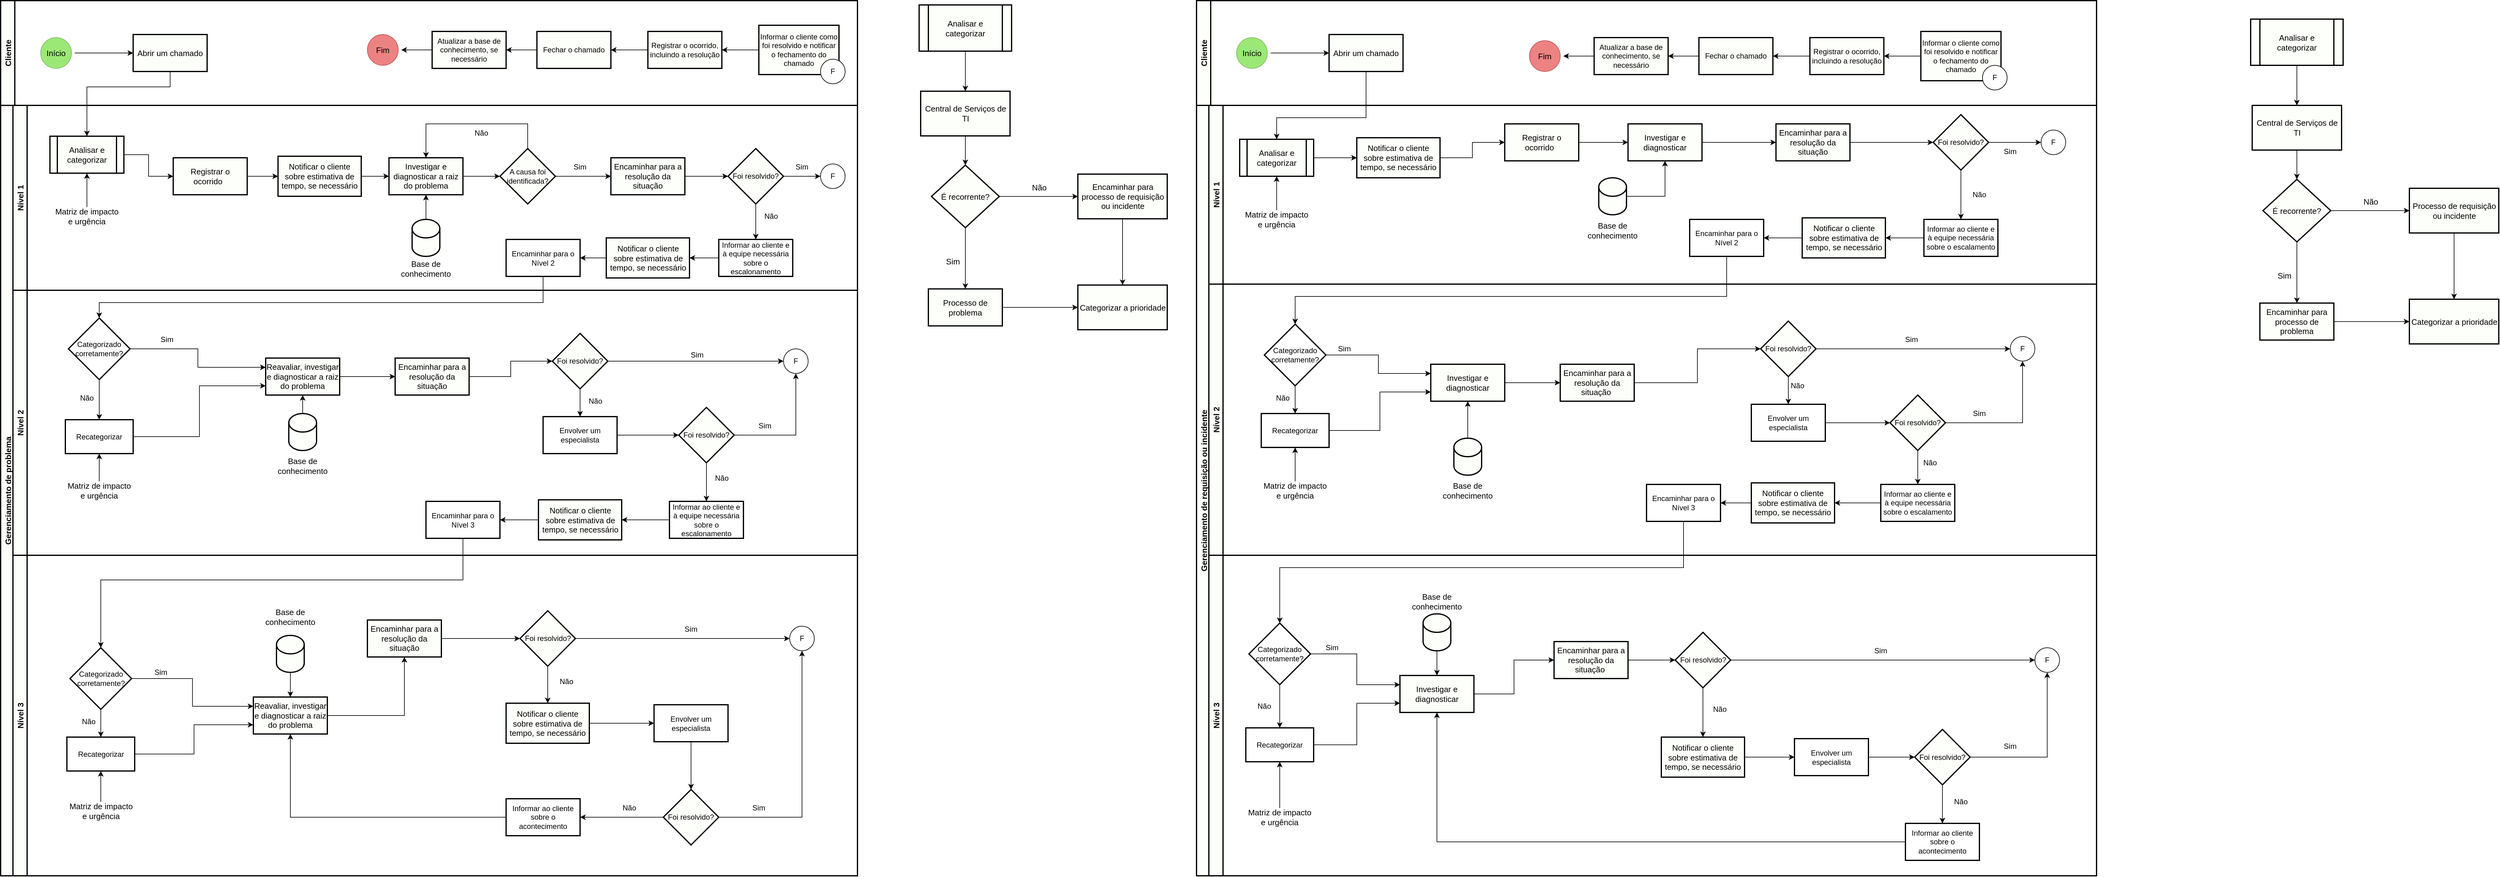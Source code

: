 <mxfile version="20.5.3" type="device" pages="2"><diagram id="KlWMobIwwY9y-XO-scRr" name="Página-1"><mxGraphModel dx="4429" dy="2120" grid="1" gridSize="10" guides="1" tooltips="1" connect="1" arrows="1" fold="1" page="1" pageScale="1" pageWidth="827" pageHeight="1169" math="0" shadow="0"><root><mxCell id="0"/><mxCell id="1" parent="0"/><mxCell id="NWzVZYrRXjy5s8aGG3nC-1" value="" style="ellipse;whiteSpace=wrap;html=1;aspect=fixed;fillColor=#9CE876;strokeColor=#82b366;" parent="1" vertex="1"><mxGeometry x="95" y="110" width="50" height="50" as="geometry"/></mxCell><mxCell id="NWzVZYrRXjy5s8aGG3nC-5" value="Cliente" style="swimlane;horizontal=0;strokeWidth=2;fontSize=13;fillColor=#FDFFFA;" parent="1" vertex="1"><mxGeometry x="30" y="50" width="1390" height="170" as="geometry"/></mxCell><mxCell id="NWzVZYrRXjy5s8aGG3nC-7" style="edgeStyle=orthogonalEdgeStyle;rounded=0;orthogonalLoop=1;jettySize=auto;html=1;entryX=0;entryY=0.5;entryDx=0;entryDy=0;fontSize=13;" parent="NWzVZYrRXjy5s8aGG3nC-5" source="NWzVZYrRXjy5s8aGG3nC-2" target="NWzVZYrRXjy5s8aGG3nC-8" edge="1"><mxGeometry relative="1" as="geometry"><mxPoint x="175" y="85" as="targetPoint"/></mxGeometry></mxCell><mxCell id="NWzVZYrRXjy5s8aGG3nC-2" value="Início" style="text;html=1;strokeColor=none;fillColor=none;align=center;verticalAlign=middle;whiteSpace=wrap;rounded=0;strokeWidth=2;fontSize=13;" parent="NWzVZYrRXjy5s8aGG3nC-5" vertex="1"><mxGeometry x="60" y="70" width="60" height="30" as="geometry"/></mxCell><mxCell id="NWzVZYrRXjy5s8aGG3nC-8" value="Abrir um chamado" style="rounded=0;whiteSpace=wrap;html=1;strokeWidth=2;fontSize=13;fillColor=#FDFFFA;" parent="NWzVZYrRXjy5s8aGG3nC-5" vertex="1"><mxGeometry x="215" y="55" width="120" height="60" as="geometry"/></mxCell><mxCell id="3vM_MiL5JlR-ev5wwhOx-144" value="Fechar o chamado" style="rounded=0;whiteSpace=wrap;html=1;strokeWidth=2;fontSize=12;fillColor=#FDFFFA;" vertex="1" parent="NWzVZYrRXjy5s8aGG3nC-5"><mxGeometry x="870" y="50" width="120" height="60" as="geometry"/></mxCell><mxCell id="3vM_MiL5JlR-ev5wwhOx-145" value="" style="ellipse;whiteSpace=wrap;html=1;aspect=fixed;fillColor=#ED8282;strokeColor=#b85450;" vertex="1" parent="NWzVZYrRXjy5s8aGG3nC-5"><mxGeometry x="595" y="55" width="50" height="50" as="geometry"/></mxCell><mxCell id="3vM_MiL5JlR-ev5wwhOx-146" value="Fim" style="text;html=1;strokeColor=none;fillColor=none;align=center;verticalAlign=middle;whiteSpace=wrap;rounded=0;strokeWidth=2;fontSize=13;" vertex="1" parent="NWzVZYrRXjy5s8aGG3nC-5"><mxGeometry x="590" y="65" width="60" height="30" as="geometry"/></mxCell><mxCell id="3vM_MiL5JlR-ev5wwhOx-309" style="edgeStyle=orthogonalEdgeStyle;rounded=0;orthogonalLoop=1;jettySize=auto;html=1;entryX=1;entryY=0.5;entryDx=0;entryDy=0;" edge="1" parent="NWzVZYrRXjy5s8aGG3nC-5" source="3vM_MiL5JlR-ev5wwhOx-148" target="3vM_MiL5JlR-ev5wwhOx-308"><mxGeometry relative="1" as="geometry"/></mxCell><mxCell id="3vM_MiL5JlR-ev5wwhOx-148" value="Informar o cliente como foi resolvido e notificar o fechamento do chamado" style="rounded=0;whiteSpace=wrap;html=1;strokeWidth=2;fontSize=12;fillColor=#FDFFFA;" vertex="1" parent="NWzVZYrRXjy5s8aGG3nC-5"><mxGeometry x="1230" y="40" width="130" height="80" as="geometry"/></mxCell><mxCell id="3vM_MiL5JlR-ev5wwhOx-149" value="F" style="ellipse;whiteSpace=wrap;html=1;aspect=fixed;" vertex="1" parent="NWzVZYrRXjy5s8aGG3nC-5"><mxGeometry x="1330" y="95" width="40" height="40" as="geometry"/></mxCell><mxCell id="3vM_MiL5JlR-ev5wwhOx-150" style="edgeStyle=orthogonalEdgeStyle;rounded=0;orthogonalLoop=1;jettySize=auto;html=1;entryX=1;entryY=0.5;entryDx=0;entryDy=0;" edge="1" parent="NWzVZYrRXjy5s8aGG3nC-5" source="3vM_MiL5JlR-ev5wwhOx-151" target="3vM_MiL5JlR-ev5wwhOx-146"><mxGeometry relative="1" as="geometry"/></mxCell><mxCell id="3vM_MiL5JlR-ev5wwhOx-151" value="Atualizar a base de conhecimento, se necessário" style="rounded=0;whiteSpace=wrap;html=1;strokeWidth=2;fontSize=12;fillColor=#FDFFFA;" vertex="1" parent="NWzVZYrRXjy5s8aGG3nC-5"><mxGeometry x="700" y="50" width="120" height="60" as="geometry"/></mxCell><mxCell id="3vM_MiL5JlR-ev5wwhOx-143" style="edgeStyle=orthogonalEdgeStyle;rounded=0;orthogonalLoop=1;jettySize=auto;html=1;entryX=1;entryY=0.5;entryDx=0;entryDy=0;" edge="1" parent="NWzVZYrRXjy5s8aGG3nC-5" source="3vM_MiL5JlR-ev5wwhOx-144" target="3vM_MiL5JlR-ev5wwhOx-151"><mxGeometry relative="1" as="geometry"/></mxCell><mxCell id="3vM_MiL5JlR-ev5wwhOx-310" style="edgeStyle=orthogonalEdgeStyle;rounded=0;orthogonalLoop=1;jettySize=auto;html=1;entryX=1;entryY=0.5;entryDx=0;entryDy=0;" edge="1" parent="NWzVZYrRXjy5s8aGG3nC-5" source="3vM_MiL5JlR-ev5wwhOx-308" target="3vM_MiL5JlR-ev5wwhOx-144"><mxGeometry relative="1" as="geometry"/></mxCell><mxCell id="3vM_MiL5JlR-ev5wwhOx-308" value="Registrar o ocorrido, incluindo a resolução" style="rounded=0;whiteSpace=wrap;html=1;strokeWidth=2;fontSize=12;fillColor=#FDFFFA;" vertex="1" parent="NWzVZYrRXjy5s8aGG3nC-5"><mxGeometry x="1050" y="50" width="120" height="60" as="geometry"/></mxCell><mxCell id="NWzVZYrRXjy5s8aGG3nC-10" value="Gerenciamento de problema" style="swimlane;horizontal=0;strokeWidth=2;fontSize=13;fillColor=#FDFFFA;" parent="1" vertex="1"><mxGeometry x="30" y="220" width="1390" height="1250" as="geometry"/></mxCell><mxCell id="NWzVZYrRXjy5s8aGG3nC-15" value="Nível 1" style="swimlane;horizontal=0;strokeWidth=2;fontSize=13;fillColor=#FDFFFA;startSize=23;" parent="NWzVZYrRXjy5s8aGG3nC-10" vertex="1"><mxGeometry x="20" width="1370" height="300" as="geometry"/></mxCell><mxCell id="3vM_MiL5JlR-ev5wwhOx-152" style="edgeStyle=orthogonalEdgeStyle;rounded=0;orthogonalLoop=1;jettySize=auto;html=1;entryX=0;entryY=0.5;entryDx=0;entryDy=0;" edge="1" parent="NWzVZYrRXjy5s8aGG3nC-15" source="NWzVZYrRXjy5s8aGG3nC-19" target="u7u7CXR0ExW7xqMuB8mj-136"><mxGeometry relative="1" as="geometry"/></mxCell><mxCell id="NWzVZYrRXjy5s8aGG3nC-19" value="Analisar e categorizar" style="shape=process;whiteSpace=wrap;html=1;backgroundOutline=1;strokeWidth=2;fontSize=13;fillColor=#FDFFFA;" parent="NWzVZYrRXjy5s8aGG3nC-15" vertex="1"><mxGeometry x="60" y="50" width="120" height="60" as="geometry"/></mxCell><mxCell id="3FDgDmIN8KnZ2Vhs6B7T-59" style="edgeStyle=orthogonalEdgeStyle;rounded=0;orthogonalLoop=1;jettySize=auto;html=1;entryX=0;entryY=0.5;entryDx=0;entryDy=0;" parent="NWzVZYrRXjy5s8aGG3nC-15" source="NWzVZYrRXjy5s8aGG3nC-49" target="NWzVZYrRXjy5s8aGG3nC-57" edge="1"><mxGeometry relative="1" as="geometry"/></mxCell><mxCell id="NWzVZYrRXjy5s8aGG3nC-49" value="Investigar e diagnosticar a raiz do problema" style="rounded=0;whiteSpace=wrap;html=1;strokeWidth=2;fontSize=13;fillColor=#FDFFFA;" parent="NWzVZYrRXjy5s8aGG3nC-15" vertex="1"><mxGeometry x="610" y="85" width="120" height="60" as="geometry"/></mxCell><mxCell id="NWzVZYrRXjy5s8aGG3nC-53" style="edgeStyle=orthogonalEdgeStyle;rounded=0;orthogonalLoop=1;jettySize=auto;html=1;entryX=0.5;entryY=1;entryDx=0;entryDy=0;fontSize=13;" parent="NWzVZYrRXjy5s8aGG3nC-15" source="NWzVZYrRXjy5s8aGG3nC-51" target="NWzVZYrRXjy5s8aGG3nC-49" edge="1"><mxGeometry relative="1" as="geometry"/></mxCell><mxCell id="NWzVZYrRXjy5s8aGG3nC-51" value="" style="shape=cylinder3;whiteSpace=wrap;html=1;boundedLbl=1;backgroundOutline=1;size=15;strokeWidth=2;fontSize=13;fillColor=#FDFFFA;" parent="NWzVZYrRXjy5s8aGG3nC-15" vertex="1"><mxGeometry x="647.5" y="185" width="45" height="60" as="geometry"/></mxCell><mxCell id="NWzVZYrRXjy5s8aGG3nC-54" value="Base de conhecimento" style="text;html=1;strokeColor=none;fillColor=none;align=center;verticalAlign=middle;whiteSpace=wrap;rounded=0;strokeWidth=2;fontSize=13;" parent="NWzVZYrRXjy5s8aGG3nC-15" vertex="1"><mxGeometry x="625" y="250" width="90" height="30" as="geometry"/></mxCell><mxCell id="3FDgDmIN8KnZ2Vhs6B7T-67" style="edgeStyle=orthogonalEdgeStyle;rounded=0;orthogonalLoop=1;jettySize=auto;html=1;entryX=0;entryY=0.5;entryDx=0;entryDy=0;" parent="NWzVZYrRXjy5s8aGG3nC-15" source="NWzVZYrRXjy5s8aGG3nC-55" target="3FDgDmIN8KnZ2Vhs6B7T-66" edge="1"><mxGeometry relative="1" as="geometry"/></mxCell><mxCell id="NWzVZYrRXjy5s8aGG3nC-55" value="Encaminhar para a resolução da situação" style="rounded=0;whiteSpace=wrap;html=1;strokeWidth=2;fontSize=13;fillColor=#FDFFFA;" parent="NWzVZYrRXjy5s8aGG3nC-15" vertex="1"><mxGeometry x="970" y="85" width="120" height="60" as="geometry"/></mxCell><mxCell id="3FDgDmIN8KnZ2Vhs6B7T-61" style="edgeStyle=orthogonalEdgeStyle;rounded=0;orthogonalLoop=1;jettySize=auto;html=1;entryX=0;entryY=0.5;entryDx=0;entryDy=0;" parent="NWzVZYrRXjy5s8aGG3nC-15" source="NWzVZYrRXjy5s8aGG3nC-57" target="NWzVZYrRXjy5s8aGG3nC-55" edge="1"><mxGeometry relative="1" as="geometry"/></mxCell><mxCell id="3vM_MiL5JlR-ev5wwhOx-154" style="edgeStyle=orthogonalEdgeStyle;rounded=0;orthogonalLoop=1;jettySize=auto;html=1;entryX=0.5;entryY=0;entryDx=0;entryDy=0;" edge="1" parent="NWzVZYrRXjy5s8aGG3nC-15" source="NWzVZYrRXjy5s8aGG3nC-57" target="NWzVZYrRXjy5s8aGG3nC-49"><mxGeometry relative="1" as="geometry"><Array as="points"><mxPoint x="835" y="30"/><mxPoint x="670" y="30"/></Array></mxGeometry></mxCell><mxCell id="NWzVZYrRXjy5s8aGG3nC-57" value="A causa foi identificada?" style="rhombus;whiteSpace=wrap;html=1;strokeWidth=2;fontSize=12;fillColor=#FDFFFA;" parent="NWzVZYrRXjy5s8aGG3nC-15" vertex="1"><mxGeometry x="790" y="70" width="90" height="90" as="geometry"/></mxCell><mxCell id="NWzVZYrRXjy5s8aGG3nC-61" value="Sim" style="text;html=1;strokeColor=none;fillColor=none;align=center;verticalAlign=middle;whiteSpace=wrap;rounded=0;strokeWidth=2;fontSize=12;" parent="NWzVZYrRXjy5s8aGG3nC-15" vertex="1"><mxGeometry x="890" y="85" width="60" height="30" as="geometry"/></mxCell><mxCell id="NWzVZYrRXjy5s8aGG3nC-64" value="Encaminhar para o Nível 2" style="rounded=0;whiteSpace=wrap;html=1;strokeWidth=2;fontSize=12;" parent="NWzVZYrRXjy5s8aGG3nC-15" vertex="1"><mxGeometry x="800" y="217.5" width="120" height="60" as="geometry"/></mxCell><mxCell id="NWzVZYrRXjy5s8aGG3nC-66" value="Não" style="text;html=1;strokeColor=none;fillColor=none;align=center;verticalAlign=middle;whiteSpace=wrap;rounded=0;strokeWidth=2;fontSize=12;" parent="NWzVZYrRXjy5s8aGG3nC-15" vertex="1"><mxGeometry x="730" y="30" width="60" height="30" as="geometry"/></mxCell><mxCell id="3FDgDmIN8KnZ2Vhs6B7T-46" value="F" style="ellipse;whiteSpace=wrap;html=1;aspect=fixed;" parent="NWzVZYrRXjy5s8aGG3nC-15" vertex="1"><mxGeometry x="1310" y="95" width="40" height="40" as="geometry"/></mxCell><mxCell id="3FDgDmIN8KnZ2Vhs6B7T-64" value="Não" style="text;html=1;strokeColor=none;fillColor=none;align=center;verticalAlign=middle;whiteSpace=wrap;rounded=0;strokeWidth=2;fontSize=12;" parent="NWzVZYrRXjy5s8aGG3nC-15" vertex="1"><mxGeometry x="1200" y="165" width="60" height="30" as="geometry"/></mxCell><mxCell id="3FDgDmIN8KnZ2Vhs6B7T-70" style="edgeStyle=orthogonalEdgeStyle;rounded=0;orthogonalLoop=1;jettySize=auto;html=1;entryX=0;entryY=0.5;entryDx=0;entryDy=0;" parent="NWzVZYrRXjy5s8aGG3nC-15" source="3FDgDmIN8KnZ2Vhs6B7T-66" edge="1"><mxGeometry relative="1" as="geometry"><mxPoint x="1310" y="115.0" as="targetPoint"/></mxGeometry></mxCell><mxCell id="3vM_MiL5JlR-ev5wwhOx-155" style="edgeStyle=orthogonalEdgeStyle;rounded=0;orthogonalLoop=1;jettySize=auto;html=1;entryX=0.5;entryY=0;entryDx=0;entryDy=0;" edge="1" parent="NWzVZYrRXjy5s8aGG3nC-15" source="3FDgDmIN8KnZ2Vhs6B7T-66" target="u7u7CXR0ExW7xqMuB8mj-138"><mxGeometry relative="1" as="geometry"/></mxCell><mxCell id="3FDgDmIN8KnZ2Vhs6B7T-66" value="Foi resolvido?" style="rhombus;whiteSpace=wrap;html=1;strokeWidth=2;fontSize=12;fillColor=#FDFFFA;" parent="NWzVZYrRXjy5s8aGG3nC-15" vertex="1"><mxGeometry x="1160" y="70" width="90" height="90" as="geometry"/></mxCell><mxCell id="3FDgDmIN8KnZ2Vhs6B7T-71" value="Sim" style="text;html=1;strokeColor=none;fillColor=none;align=center;verticalAlign=middle;whiteSpace=wrap;rounded=0;strokeWidth=2;fontSize=12;" parent="NWzVZYrRXjy5s8aGG3nC-15" vertex="1"><mxGeometry x="1250" y="85" width="60" height="30" as="geometry"/></mxCell><mxCell id="u7u7CXR0ExW7xqMuB8mj-135" style="edgeStyle=orthogonalEdgeStyle;rounded=0;orthogonalLoop=1;jettySize=auto;html=1;entryX=0.5;entryY=1;entryDx=0;entryDy=0;" parent="NWzVZYrRXjy5s8aGG3nC-15" source="u7u7CXR0ExW7xqMuB8mj-134" target="NWzVZYrRXjy5s8aGG3nC-19" edge="1"><mxGeometry relative="1" as="geometry"/></mxCell><mxCell id="u7u7CXR0ExW7xqMuB8mj-134" value="Matriz de impacto e urgência" style="text;html=1;strokeColor=none;fillColor=none;align=center;verticalAlign=middle;whiteSpace=wrap;rounded=0;strokeWidth=2;fontSize=13;" parent="NWzVZYrRXjy5s8aGG3nC-15" vertex="1"><mxGeometry x="65" y="165" width="110" height="30" as="geometry"/></mxCell><mxCell id="3vM_MiL5JlR-ev5wwhOx-287" style="edgeStyle=orthogonalEdgeStyle;rounded=0;orthogonalLoop=1;jettySize=auto;html=1;entryX=0;entryY=0.5;entryDx=0;entryDy=0;" edge="1" parent="NWzVZYrRXjy5s8aGG3nC-15" source="u7u7CXR0ExW7xqMuB8mj-136" target="3vM_MiL5JlR-ev5wwhOx-286"><mxGeometry relative="1" as="geometry"/></mxCell><mxCell id="u7u7CXR0ExW7xqMuB8mj-136" value="Registrar o ocorrido&amp;nbsp;&amp;nbsp;" style="rounded=0;whiteSpace=wrap;html=1;strokeWidth=2;fontSize=13;fillColor=#FDFFFA;" parent="NWzVZYrRXjy5s8aGG3nC-15" vertex="1"><mxGeometry x="260" y="85" width="120" height="60" as="geometry"/></mxCell><mxCell id="3vM_MiL5JlR-ev5wwhOx-157" style="edgeStyle=orthogonalEdgeStyle;rounded=0;orthogonalLoop=1;jettySize=auto;html=1;entryX=1;entryY=0.5;entryDx=0;entryDy=0;" edge="1" parent="NWzVZYrRXjy5s8aGG3nC-15" source="u7u7CXR0ExW7xqMuB8mj-137" target="NWzVZYrRXjy5s8aGG3nC-64"><mxGeometry relative="1" as="geometry"/></mxCell><mxCell id="u7u7CXR0ExW7xqMuB8mj-137" value="Notificar o cliente sobre estimativa de tempo, se necessário" style="rounded=0;whiteSpace=wrap;html=1;strokeWidth=2;fontSize=13;fillColor=#FDFFFA;" parent="NWzVZYrRXjy5s8aGG3nC-15" vertex="1"><mxGeometry x="962.5" y="215" width="135" height="65" as="geometry"/></mxCell><mxCell id="3vM_MiL5JlR-ev5wwhOx-156" style="edgeStyle=orthogonalEdgeStyle;rounded=0;orthogonalLoop=1;jettySize=auto;html=1;entryX=1;entryY=0.5;entryDx=0;entryDy=0;" edge="1" parent="NWzVZYrRXjy5s8aGG3nC-15" source="u7u7CXR0ExW7xqMuB8mj-138" target="u7u7CXR0ExW7xqMuB8mj-137"><mxGeometry relative="1" as="geometry"/></mxCell><mxCell id="u7u7CXR0ExW7xqMuB8mj-138" value="Informar ao cliente e à equipe necessária sobre o escalonamento" style="rounded=0;whiteSpace=wrap;html=1;strokeWidth=2;fontSize=12;" parent="NWzVZYrRXjy5s8aGG3nC-15" vertex="1"><mxGeometry x="1145" y="217.5" width="120" height="60" as="geometry"/></mxCell><mxCell id="3vM_MiL5JlR-ev5wwhOx-288" style="edgeStyle=orthogonalEdgeStyle;rounded=0;orthogonalLoop=1;jettySize=auto;html=1;entryX=0;entryY=0.5;entryDx=0;entryDy=0;" edge="1" parent="NWzVZYrRXjy5s8aGG3nC-15" source="3vM_MiL5JlR-ev5wwhOx-286" target="NWzVZYrRXjy5s8aGG3nC-49"><mxGeometry relative="1" as="geometry"/></mxCell><mxCell id="3vM_MiL5JlR-ev5wwhOx-286" value="Notificar o cliente sobre estimativa de tempo, se necessário" style="rounded=0;whiteSpace=wrap;html=1;strokeWidth=2;fontSize=13;fillColor=#FDFFFA;" vertex="1" parent="NWzVZYrRXjy5s8aGG3nC-15"><mxGeometry x="430" y="82.5" width="135" height="65" as="geometry"/></mxCell><mxCell id="NWzVZYrRXjy5s8aGG3nC-73" value="Nível 2" style="swimlane;horizontal=0;strokeWidth=2;fontSize=13;fillColor=#FDFFFA;startSize=23;" parent="NWzVZYrRXjy5s8aGG3nC-10" vertex="1"><mxGeometry x="20" y="300" width="1370" height="430" as="geometry"/></mxCell><mxCell id="NWzVZYrRXjy5s8aGG3nC-102" style="edgeStyle=orthogonalEdgeStyle;rounded=0;orthogonalLoop=1;jettySize=auto;html=1;fontSize=12;" parent="NWzVZYrRXjy5s8aGG3nC-73" source="NWzVZYrRXjy5s8aGG3nC-77" target="NWzVZYrRXjy5s8aGG3nC-82" edge="1"><mxGeometry relative="1" as="geometry"/></mxCell><mxCell id="NWzVZYrRXjy5s8aGG3nC-77" value="Reavaliar, investigar e diagnosticar a raiz do problema" style="rounded=0;whiteSpace=wrap;html=1;strokeWidth=2;fontSize=13;fillColor=#FDFFFA;" parent="NWzVZYrRXjy5s8aGG3nC-73" vertex="1"><mxGeometry x="410" y="110" width="120" height="60" as="geometry"/></mxCell><mxCell id="NWzVZYrRXjy5s8aGG3nC-101" style="edgeStyle=orthogonalEdgeStyle;rounded=0;orthogonalLoop=1;jettySize=auto;html=1;fontSize=12;" parent="NWzVZYrRXjy5s8aGG3nC-73" source="NWzVZYrRXjy5s8aGG3nC-79" target="NWzVZYrRXjy5s8aGG3nC-77" edge="1"><mxGeometry relative="1" as="geometry"/></mxCell><mxCell id="NWzVZYrRXjy5s8aGG3nC-79" value="" style="shape=cylinder3;whiteSpace=wrap;html=1;boundedLbl=1;backgroundOutline=1;size=15;strokeWidth=2;fontSize=13;fillColor=#FDFFFA;" parent="NWzVZYrRXjy5s8aGG3nC-73" vertex="1"><mxGeometry x="447.5" y="200" width="45" height="60" as="geometry"/></mxCell><mxCell id="NWzVZYrRXjy5s8aGG3nC-80" value="Base de conhecimento" style="text;html=1;strokeColor=none;fillColor=none;align=center;verticalAlign=middle;whiteSpace=wrap;rounded=0;strokeWidth=2;fontSize=13;" parent="NWzVZYrRXjy5s8aGG3nC-73" vertex="1"><mxGeometry x="425" y="270" width="90" height="30" as="geometry"/></mxCell><mxCell id="NWzVZYrRXjy5s8aGG3nC-81" style="edgeStyle=orthogonalEdgeStyle;rounded=0;orthogonalLoop=1;jettySize=auto;html=1;fontSize=12;" parent="NWzVZYrRXjy5s8aGG3nC-73" source="NWzVZYrRXjy5s8aGG3nC-82" target="NWzVZYrRXjy5s8aGG3nC-84" edge="1"><mxGeometry relative="1" as="geometry"/></mxCell><mxCell id="NWzVZYrRXjy5s8aGG3nC-82" value="Encaminhar para a resolução da situação" style="rounded=0;whiteSpace=wrap;html=1;strokeWidth=2;fontSize=13;fillColor=#FDFFFA;" parent="NWzVZYrRXjy5s8aGG3nC-73" vertex="1"><mxGeometry x="620" y="110" width="120" height="60" as="geometry"/></mxCell><mxCell id="NWzVZYrRXjy5s8aGG3nC-83" style="edgeStyle=orthogonalEdgeStyle;rounded=0;orthogonalLoop=1;jettySize=auto;html=1;entryX=0.5;entryY=0;entryDx=0;entryDy=0;fontSize=12;" parent="NWzVZYrRXjy5s8aGG3nC-73" source="NWzVZYrRXjy5s8aGG3nC-84" target="NWzVZYrRXjy5s8aGG3nC-86" edge="1"><mxGeometry relative="1" as="geometry"/></mxCell><mxCell id="3FDgDmIN8KnZ2Vhs6B7T-49" style="edgeStyle=orthogonalEdgeStyle;rounded=0;orthogonalLoop=1;jettySize=auto;html=1;entryX=0;entryY=0.5;entryDx=0;entryDy=0;" parent="NWzVZYrRXjy5s8aGG3nC-73" source="NWzVZYrRXjy5s8aGG3nC-84" target="3FDgDmIN8KnZ2Vhs6B7T-47" edge="1"><mxGeometry relative="1" as="geometry"/></mxCell><mxCell id="NWzVZYrRXjy5s8aGG3nC-84" value="Foi resolvido?" style="rhombus;whiteSpace=wrap;html=1;strokeWidth=2;fontSize=12;fillColor=#FDFFFA;" parent="NWzVZYrRXjy5s8aGG3nC-73" vertex="1"><mxGeometry x="875" y="70" width="90" height="90" as="geometry"/></mxCell><mxCell id="NWzVZYrRXjy5s8aGG3nC-104" style="edgeStyle=orthogonalEdgeStyle;rounded=0;orthogonalLoop=1;jettySize=auto;html=1;entryX=0;entryY=0.5;entryDx=0;entryDy=0;fontSize=12;" parent="NWzVZYrRXjy5s8aGG3nC-73" source="NWzVZYrRXjy5s8aGG3nC-86" target="NWzVZYrRXjy5s8aGG3nC-103" edge="1"><mxGeometry relative="1" as="geometry"/></mxCell><mxCell id="NWzVZYrRXjy5s8aGG3nC-86" value="Envolver um especialista" style="rounded=0;whiteSpace=wrap;html=1;strokeWidth=2;fontSize=12;" parent="NWzVZYrRXjy5s8aGG3nC-73" vertex="1"><mxGeometry x="860" y="205" width="120" height="60" as="geometry"/></mxCell><mxCell id="NWzVZYrRXjy5s8aGG3nC-87" value="Não" style="text;html=1;strokeColor=none;fillColor=none;align=center;verticalAlign=middle;whiteSpace=wrap;rounded=0;strokeWidth=2;fontSize=12;" parent="NWzVZYrRXjy5s8aGG3nC-73" vertex="1"><mxGeometry x="915" y="165" width="60" height="30" as="geometry"/></mxCell><mxCell id="NWzVZYrRXjy5s8aGG3nC-88" value="Sim" style="text;html=1;strokeColor=none;fillColor=none;align=center;verticalAlign=middle;whiteSpace=wrap;rounded=0;strokeWidth=2;fontSize=12;" parent="NWzVZYrRXjy5s8aGG3nC-73" vertex="1"><mxGeometry x="220" y="65" width="60" height="30" as="geometry"/></mxCell><mxCell id="NWzVZYrRXjy5s8aGG3nC-89" value="Não" style="text;html=1;strokeColor=none;fillColor=none;align=center;verticalAlign=middle;whiteSpace=wrap;rounded=0;strokeWidth=2;fontSize=12;" parent="NWzVZYrRXjy5s8aGG3nC-73" vertex="1"><mxGeometry x="90" y="160" width="60" height="30" as="geometry"/></mxCell><mxCell id="NWzVZYrRXjy5s8aGG3nC-94" style="edgeStyle=orthogonalEdgeStyle;rounded=0;orthogonalLoop=1;jettySize=auto;html=1;entryX=0.5;entryY=0;entryDx=0;entryDy=0;fontSize=12;" parent="NWzVZYrRXjy5s8aGG3nC-73" source="NWzVZYrRXjy5s8aGG3nC-69" target="NWzVZYrRXjy5s8aGG3nC-71" edge="1"><mxGeometry relative="1" as="geometry"/></mxCell><mxCell id="NWzVZYrRXjy5s8aGG3nC-98" style="edgeStyle=orthogonalEdgeStyle;rounded=0;orthogonalLoop=1;jettySize=auto;html=1;entryX=0;entryY=0.25;entryDx=0;entryDy=0;fontSize=12;" parent="NWzVZYrRXjy5s8aGG3nC-73" source="NWzVZYrRXjy5s8aGG3nC-69" target="NWzVZYrRXjy5s8aGG3nC-77" edge="1"><mxGeometry relative="1" as="geometry"/></mxCell><mxCell id="NWzVZYrRXjy5s8aGG3nC-69" value="Categorizado corretamente?" style="rhombus;whiteSpace=wrap;html=1;strokeWidth=2;fontSize=12;" parent="NWzVZYrRXjy5s8aGG3nC-73" vertex="1"><mxGeometry x="90" y="45" width="100" height="100" as="geometry"/></mxCell><mxCell id="NWzVZYrRXjy5s8aGG3nC-99" style="edgeStyle=orthogonalEdgeStyle;rounded=0;orthogonalLoop=1;jettySize=auto;html=1;entryX=0;entryY=0.75;entryDx=0;entryDy=0;fontSize=12;" parent="NWzVZYrRXjy5s8aGG3nC-73" source="NWzVZYrRXjy5s8aGG3nC-71" target="NWzVZYrRXjy5s8aGG3nC-77" edge="1"><mxGeometry relative="1" as="geometry"/></mxCell><mxCell id="NWzVZYrRXjy5s8aGG3nC-71" value="Recategorizar" style="rounded=0;whiteSpace=wrap;html=1;strokeWidth=2;fontSize=12;" parent="NWzVZYrRXjy5s8aGG3nC-73" vertex="1"><mxGeometry x="85" y="210" width="110" height="55" as="geometry"/></mxCell><mxCell id="3FDgDmIN8KnZ2Vhs6B7T-50" style="edgeStyle=orthogonalEdgeStyle;rounded=0;orthogonalLoop=1;jettySize=auto;html=1;entryX=0.5;entryY=1;entryDx=0;entryDy=0;" parent="NWzVZYrRXjy5s8aGG3nC-73" source="NWzVZYrRXjy5s8aGG3nC-103" target="3FDgDmIN8KnZ2Vhs6B7T-47" edge="1"><mxGeometry relative="1" as="geometry"/></mxCell><mxCell id="3vM_MiL5JlR-ev5wwhOx-306" style="edgeStyle=orthogonalEdgeStyle;rounded=0;orthogonalLoop=1;jettySize=auto;html=1;entryX=0.5;entryY=0;entryDx=0;entryDy=0;" edge="1" parent="NWzVZYrRXjy5s8aGG3nC-73" source="NWzVZYrRXjy5s8aGG3nC-103" target="3vM_MiL5JlR-ev5wwhOx-256"><mxGeometry relative="1" as="geometry"/></mxCell><mxCell id="NWzVZYrRXjy5s8aGG3nC-103" value="Foi resolvido?" style="rhombus;whiteSpace=wrap;html=1;strokeWidth=2;fontSize=12;fillColor=#FDFFFA;" parent="NWzVZYrRXjy5s8aGG3nC-73" vertex="1"><mxGeometry x="1080" y="190" width="90" height="90" as="geometry"/></mxCell><mxCell id="3FDgDmIN8KnZ2Vhs6B7T-8" value="Sim" style="text;html=1;strokeColor=none;fillColor=none;align=center;verticalAlign=middle;whiteSpace=wrap;rounded=0;strokeWidth=2;fontSize=12;" parent="NWzVZYrRXjy5s8aGG3nC-73" vertex="1"><mxGeometry x="1080" y="90" width="60" height="30" as="geometry"/></mxCell><mxCell id="3FDgDmIN8KnZ2Vhs6B7T-47" value="F" style="ellipse;whiteSpace=wrap;html=1;aspect=fixed;" parent="NWzVZYrRXjy5s8aGG3nC-73" vertex="1"><mxGeometry x="1250" y="95" width="40" height="40" as="geometry"/></mxCell><mxCell id="NWzVZYrRXjy5s8aGG3nC-85" value="Sim" style="text;html=1;strokeColor=none;fillColor=none;align=center;verticalAlign=middle;whiteSpace=wrap;rounded=0;strokeWidth=2;fontSize=12;" parent="NWzVZYrRXjy5s8aGG3nC-73" vertex="1"><mxGeometry x="1190" y="205" width="60" height="30" as="geometry"/></mxCell><mxCell id="3vM_MiL5JlR-ev5wwhOx-250" style="edgeStyle=orthogonalEdgeStyle;rounded=0;orthogonalLoop=1;jettySize=auto;html=1;entryX=0.5;entryY=1;entryDx=0;entryDy=0;" edge="1" parent="NWzVZYrRXjy5s8aGG3nC-73" source="3vM_MiL5JlR-ev5wwhOx-249" target="NWzVZYrRXjy5s8aGG3nC-71"><mxGeometry relative="1" as="geometry"/></mxCell><mxCell id="3vM_MiL5JlR-ev5wwhOx-249" value="Matriz de impacto e urgência" style="text;html=1;strokeColor=none;fillColor=none;align=center;verticalAlign=middle;whiteSpace=wrap;rounded=0;strokeWidth=2;fontSize=13;" vertex="1" parent="NWzVZYrRXjy5s8aGG3nC-73"><mxGeometry x="85" y="310" width="110" height="30" as="geometry"/></mxCell><mxCell id="3vM_MiL5JlR-ev5wwhOx-254" value="Encaminhar para o Nível 3" style="rounded=0;whiteSpace=wrap;html=1;strokeWidth=2;fontSize=12;" vertex="1" parent="NWzVZYrRXjy5s8aGG3nC-73"><mxGeometry x="670" y="342.5" width="120" height="60" as="geometry"/></mxCell><mxCell id="3vM_MiL5JlR-ev5wwhOx-258" style="edgeStyle=orthogonalEdgeStyle;rounded=0;orthogonalLoop=1;jettySize=auto;html=1;entryX=1;entryY=0.5;entryDx=0;entryDy=0;" edge="1" parent="NWzVZYrRXjy5s8aGG3nC-73" source="3vM_MiL5JlR-ev5wwhOx-255" target="3vM_MiL5JlR-ev5wwhOx-254"><mxGeometry relative="1" as="geometry"/></mxCell><mxCell id="3vM_MiL5JlR-ev5wwhOx-255" value="Notificar o cliente sobre estimativa de tempo, se necessário" style="rounded=0;whiteSpace=wrap;html=1;strokeWidth=2;fontSize=13;fillColor=#FDFFFA;" vertex="1" parent="NWzVZYrRXjy5s8aGG3nC-73"><mxGeometry x="852.5" y="340" width="135" height="65" as="geometry"/></mxCell><mxCell id="3vM_MiL5JlR-ev5wwhOx-257" style="edgeStyle=orthogonalEdgeStyle;rounded=0;orthogonalLoop=1;jettySize=auto;html=1;entryX=1;entryY=0.5;entryDx=0;entryDy=0;" edge="1" parent="NWzVZYrRXjy5s8aGG3nC-73" source="3vM_MiL5JlR-ev5wwhOx-256" target="3vM_MiL5JlR-ev5wwhOx-255"><mxGeometry relative="1" as="geometry"/></mxCell><mxCell id="3vM_MiL5JlR-ev5wwhOx-256" value="Informar ao cliente e à equipe necessária sobre o escalonamento" style="rounded=0;whiteSpace=wrap;html=1;strokeWidth=2;fontSize=12;" vertex="1" parent="NWzVZYrRXjy5s8aGG3nC-73"><mxGeometry x="1065" y="342.5" width="120" height="60" as="geometry"/></mxCell><mxCell id="NWzVZYrRXjy5s8aGG3nC-108" value="Não" style="text;html=1;strokeColor=none;fillColor=none;align=center;verticalAlign=middle;whiteSpace=wrap;rounded=0;strokeWidth=2;fontSize=12;" parent="NWzVZYrRXjy5s8aGG3nC-73" vertex="1"><mxGeometry x="1120" y="290" width="60" height="30" as="geometry"/></mxCell><mxCell id="3FDgDmIN8KnZ2Vhs6B7T-9" value="Nível 3" style="swimlane;horizontal=0;strokeWidth=2;fontSize=13;fillColor=#FDFFFA;startSize=23;" parent="NWzVZYrRXjy5s8aGG3nC-10" vertex="1"><mxGeometry x="20" y="730" width="1370" height="520" as="geometry"/></mxCell><mxCell id="3FDgDmIN8KnZ2Vhs6B7T-10" style="edgeStyle=orthogonalEdgeStyle;rounded=0;orthogonalLoop=1;jettySize=auto;html=1;fontSize=12;" parent="3FDgDmIN8KnZ2Vhs6B7T-9" source="3FDgDmIN8KnZ2Vhs6B7T-11" target="3FDgDmIN8KnZ2Vhs6B7T-16" edge="1"><mxGeometry relative="1" as="geometry"/></mxCell><mxCell id="3FDgDmIN8KnZ2Vhs6B7T-11" value="Reavaliar, investigar e diagnosticar a raiz do problema" style="rounded=0;whiteSpace=wrap;html=1;strokeWidth=2;fontSize=13;fillColor=#FDFFFA;" parent="3FDgDmIN8KnZ2Vhs6B7T-9" vertex="1"><mxGeometry x="390" y="229.98" width="120" height="60" as="geometry"/></mxCell><mxCell id="3FDgDmIN8KnZ2Vhs6B7T-15" style="edgeStyle=orthogonalEdgeStyle;rounded=0;orthogonalLoop=1;jettySize=auto;html=1;fontSize=12;" parent="3FDgDmIN8KnZ2Vhs6B7T-9" source="3FDgDmIN8KnZ2Vhs6B7T-16" target="3FDgDmIN8KnZ2Vhs6B7T-18" edge="1"><mxGeometry relative="1" as="geometry"/></mxCell><mxCell id="3FDgDmIN8KnZ2Vhs6B7T-16" value="Encaminhar para a resolução da situação" style="rounded=0;whiteSpace=wrap;html=1;strokeWidth=2;fontSize=13;fillColor=#FDFFFA;" parent="3FDgDmIN8KnZ2Vhs6B7T-9" vertex="1"><mxGeometry x="575" y="105.0" width="120" height="60" as="geometry"/></mxCell><mxCell id="3FDgDmIN8KnZ2Vhs6B7T-53" style="edgeStyle=orthogonalEdgeStyle;rounded=0;orthogonalLoop=1;jettySize=auto;html=1;entryX=0;entryY=0.5;entryDx=0;entryDy=0;" parent="3FDgDmIN8KnZ2Vhs6B7T-9" source="3FDgDmIN8KnZ2Vhs6B7T-18" target="3FDgDmIN8KnZ2Vhs6B7T-51" edge="1"><mxGeometry relative="1" as="geometry"/></mxCell><mxCell id="3vM_MiL5JlR-ev5wwhOx-266" style="edgeStyle=orthogonalEdgeStyle;rounded=0;orthogonalLoop=1;jettySize=auto;html=1;entryX=0.5;entryY=0;entryDx=0;entryDy=0;" edge="1" parent="3FDgDmIN8KnZ2Vhs6B7T-9" source="3FDgDmIN8KnZ2Vhs6B7T-18" target="3vM_MiL5JlR-ev5wwhOx-265"><mxGeometry relative="1" as="geometry"/></mxCell><mxCell id="3FDgDmIN8KnZ2Vhs6B7T-18" value="Foi resolvido?" style="rhombus;whiteSpace=wrap;html=1;strokeWidth=2;fontSize=12;fillColor=#FDFFFA;" parent="3FDgDmIN8KnZ2Vhs6B7T-9" vertex="1"><mxGeometry x="822.5" y="90.0" width="90" height="90" as="geometry"/></mxCell><mxCell id="3vM_MiL5JlR-ev5wwhOx-270" style="edgeStyle=orthogonalEdgeStyle;rounded=0;orthogonalLoop=1;jettySize=auto;html=1;entryX=0.5;entryY=0;entryDx=0;entryDy=0;" edge="1" parent="3FDgDmIN8KnZ2Vhs6B7T-9" source="3FDgDmIN8KnZ2Vhs6B7T-21" target="3FDgDmIN8KnZ2Vhs6B7T-31"><mxGeometry relative="1" as="geometry"/></mxCell><mxCell id="3FDgDmIN8KnZ2Vhs6B7T-21" value="Envolver um especialista" style="rounded=0;whiteSpace=wrap;html=1;strokeWidth=2;fontSize=12;" parent="3FDgDmIN8KnZ2Vhs6B7T-9" vertex="1"><mxGeometry x="1040" y="242.5" width="120" height="60" as="geometry"/></mxCell><mxCell id="3FDgDmIN8KnZ2Vhs6B7T-23" value="Sim" style="text;html=1;strokeColor=none;fillColor=none;align=center;verticalAlign=middle;whiteSpace=wrap;rounded=0;strokeWidth=2;fontSize=12;" parent="3FDgDmIN8KnZ2Vhs6B7T-9" vertex="1"><mxGeometry x="210" y="175" width="60" height="30" as="geometry"/></mxCell><mxCell id="3FDgDmIN8KnZ2Vhs6B7T-24" value="Não" style="text;html=1;strokeColor=none;fillColor=none;align=center;verticalAlign=middle;whiteSpace=wrap;rounded=0;strokeWidth=2;fontSize=12;" parent="3FDgDmIN8KnZ2Vhs6B7T-9" vertex="1"><mxGeometry x="92.5" y="255" width="60" height="30" as="geometry"/></mxCell><mxCell id="3FDgDmIN8KnZ2Vhs6B7T-25" style="edgeStyle=orthogonalEdgeStyle;rounded=0;orthogonalLoop=1;jettySize=auto;html=1;entryX=0.5;entryY=0;entryDx=0;entryDy=0;fontSize=12;" parent="3FDgDmIN8KnZ2Vhs6B7T-9" source="3FDgDmIN8KnZ2Vhs6B7T-27" target="3FDgDmIN8KnZ2Vhs6B7T-29" edge="1"><mxGeometry relative="1" as="geometry"/></mxCell><mxCell id="3FDgDmIN8KnZ2Vhs6B7T-26" style="edgeStyle=orthogonalEdgeStyle;rounded=0;orthogonalLoop=1;jettySize=auto;html=1;entryX=0;entryY=0.25;entryDx=0;entryDy=0;fontSize=12;" parent="3FDgDmIN8KnZ2Vhs6B7T-9" source="3FDgDmIN8KnZ2Vhs6B7T-27" target="3FDgDmIN8KnZ2Vhs6B7T-11" edge="1"><mxGeometry relative="1" as="geometry"/></mxCell><mxCell id="3FDgDmIN8KnZ2Vhs6B7T-27" value="Categorizado corretamente?" style="rhombus;whiteSpace=wrap;html=1;strokeWidth=2;fontSize=12;" parent="3FDgDmIN8KnZ2Vhs6B7T-9" vertex="1"><mxGeometry x="92.5" y="150" width="100" height="100" as="geometry"/></mxCell><mxCell id="3FDgDmIN8KnZ2Vhs6B7T-28" style="edgeStyle=orthogonalEdgeStyle;rounded=0;orthogonalLoop=1;jettySize=auto;html=1;entryX=0;entryY=0.75;entryDx=0;entryDy=0;fontSize=12;" parent="3FDgDmIN8KnZ2Vhs6B7T-9" source="3FDgDmIN8KnZ2Vhs6B7T-29" target="3FDgDmIN8KnZ2Vhs6B7T-11" edge="1"><mxGeometry relative="1" as="geometry"/></mxCell><mxCell id="3FDgDmIN8KnZ2Vhs6B7T-29" value="Recategorizar" style="rounded=0;whiteSpace=wrap;html=1;strokeWidth=2;fontSize=12;" parent="3FDgDmIN8KnZ2Vhs6B7T-9" vertex="1"><mxGeometry x="87.5" y="295" width="110" height="55" as="geometry"/></mxCell><mxCell id="3vM_MiL5JlR-ev5wwhOx-272" style="edgeStyle=orthogonalEdgeStyle;rounded=0;orthogonalLoop=1;jettySize=auto;html=1;entryX=0.5;entryY=1;entryDx=0;entryDy=0;" edge="1" parent="3FDgDmIN8KnZ2Vhs6B7T-9" source="3FDgDmIN8KnZ2Vhs6B7T-31" target="3FDgDmIN8KnZ2Vhs6B7T-51"><mxGeometry relative="1" as="geometry"/></mxCell><mxCell id="3vM_MiL5JlR-ev5wwhOx-307" style="edgeStyle=orthogonalEdgeStyle;rounded=0;orthogonalLoop=1;jettySize=auto;html=1;entryX=1;entryY=0.5;entryDx=0;entryDy=0;" edge="1" parent="3FDgDmIN8KnZ2Vhs6B7T-9" source="3FDgDmIN8KnZ2Vhs6B7T-31" target="3vM_MiL5JlR-ev5wwhOx-280"><mxGeometry relative="1" as="geometry"/></mxCell><mxCell id="3FDgDmIN8KnZ2Vhs6B7T-31" value="Foi resolvido?" style="rhombus;whiteSpace=wrap;html=1;strokeWidth=2;fontSize=12;fillColor=#FDFFFA;" parent="3FDgDmIN8KnZ2Vhs6B7T-9" vertex="1"><mxGeometry x="1055" y="380" width="90" height="90" as="geometry"/></mxCell><mxCell id="3FDgDmIN8KnZ2Vhs6B7T-34" value="Sim" style="text;html=1;strokeColor=none;fillColor=none;align=center;verticalAlign=middle;whiteSpace=wrap;rounded=0;strokeWidth=2;fontSize=12;" parent="3FDgDmIN8KnZ2Vhs6B7T-9" vertex="1"><mxGeometry x="1070" y="105.0" width="60" height="30" as="geometry"/></mxCell><mxCell id="3FDgDmIN8KnZ2Vhs6B7T-51" value="F" style="ellipse;whiteSpace=wrap;html=1;aspect=fixed;" parent="3FDgDmIN8KnZ2Vhs6B7T-9" vertex="1"><mxGeometry x="1260" y="115" width="40" height="40" as="geometry"/></mxCell><mxCell id="3FDgDmIN8KnZ2Vhs6B7T-76" style="edgeStyle=orthogonalEdgeStyle;rounded=0;orthogonalLoop=1;jettySize=auto;html=1;entryX=0.5;entryY=0;entryDx=0;entryDy=0;" parent="3FDgDmIN8KnZ2Vhs6B7T-9" source="3FDgDmIN8KnZ2Vhs6B7T-13" target="3FDgDmIN8KnZ2Vhs6B7T-11" edge="1"><mxGeometry relative="1" as="geometry"/></mxCell><mxCell id="3FDgDmIN8KnZ2Vhs6B7T-13" value="" style="shape=cylinder3;whiteSpace=wrap;html=1;boundedLbl=1;backgroundOutline=1;size=15;strokeWidth=2;fontSize=13;fillColor=#FDFFFA;" parent="3FDgDmIN8KnZ2Vhs6B7T-9" vertex="1"><mxGeometry x="427.5" y="129.98" width="45" height="60" as="geometry"/></mxCell><mxCell id="3FDgDmIN8KnZ2Vhs6B7T-14" value="Base de conhecimento" style="text;html=1;strokeColor=none;fillColor=none;align=center;verticalAlign=middle;whiteSpace=wrap;rounded=0;strokeWidth=2;fontSize=13;" parent="3FDgDmIN8KnZ2Vhs6B7T-9" vertex="1"><mxGeometry x="405" y="84.98" width="90" height="30" as="geometry"/></mxCell><mxCell id="3vM_MiL5JlR-ev5wwhOx-264" style="edgeStyle=orthogonalEdgeStyle;rounded=0;orthogonalLoop=1;jettySize=auto;html=1;entryX=0.5;entryY=1;entryDx=0;entryDy=0;" edge="1" parent="3FDgDmIN8KnZ2Vhs6B7T-9" source="3vM_MiL5JlR-ev5wwhOx-262" target="3FDgDmIN8KnZ2Vhs6B7T-29"><mxGeometry relative="1" as="geometry"/></mxCell><mxCell id="3vM_MiL5JlR-ev5wwhOx-262" value="Matriz de impacto e urgência" style="text;html=1;strokeColor=none;fillColor=none;align=center;verticalAlign=middle;whiteSpace=wrap;rounded=0;strokeWidth=2;fontSize=13;" vertex="1" parent="3FDgDmIN8KnZ2Vhs6B7T-9"><mxGeometry x="87.5" y="400" width="110" height="30" as="geometry"/></mxCell><mxCell id="3vM_MiL5JlR-ev5wwhOx-269" style="edgeStyle=orthogonalEdgeStyle;rounded=0;orthogonalLoop=1;jettySize=auto;html=1;entryX=0;entryY=0.5;entryDx=0;entryDy=0;" edge="1" parent="3FDgDmIN8KnZ2Vhs6B7T-9" source="3vM_MiL5JlR-ev5wwhOx-265" target="3FDgDmIN8KnZ2Vhs6B7T-21"><mxGeometry relative="1" as="geometry"/></mxCell><mxCell id="3vM_MiL5JlR-ev5wwhOx-265" value="Notificar o cliente sobre estimativa de tempo, se necessário" style="rounded=0;whiteSpace=wrap;html=1;strokeWidth=2;fontSize=13;fillColor=#FDFFFA;" vertex="1" parent="3FDgDmIN8KnZ2Vhs6B7T-9"><mxGeometry x="800" y="240.0" width="135" height="65" as="geometry"/></mxCell><mxCell id="3FDgDmIN8KnZ2Vhs6B7T-77" value="Não" style="text;html=1;strokeColor=none;fillColor=none;align=center;verticalAlign=middle;whiteSpace=wrap;rounded=0;strokeWidth=2;fontSize=12;" parent="3FDgDmIN8KnZ2Vhs6B7T-9" vertex="1"><mxGeometry x="867.5" y="189.98" width="60" height="30" as="geometry"/></mxCell><mxCell id="3FDgDmIN8KnZ2Vhs6B7T-19" value="Sim" style="text;html=1;strokeColor=none;fillColor=none;align=center;verticalAlign=middle;whiteSpace=wrap;rounded=0;strokeWidth=2;fontSize=12;" parent="3FDgDmIN8KnZ2Vhs6B7T-9" vertex="1"><mxGeometry x="1180" y="395" width="60" height="30" as="geometry"/></mxCell><mxCell id="3vM_MiL5JlR-ev5wwhOx-285" style="edgeStyle=orthogonalEdgeStyle;rounded=0;orthogonalLoop=1;jettySize=auto;html=1;exitX=0;exitY=0.5;exitDx=0;exitDy=0;" edge="1" parent="3FDgDmIN8KnZ2Vhs6B7T-9" source="3vM_MiL5JlR-ev5wwhOx-280" target="3FDgDmIN8KnZ2Vhs6B7T-11"><mxGeometry relative="1" as="geometry"><mxPoint x="760" y="425" as="sourcePoint"/></mxGeometry></mxCell><mxCell id="3vM_MiL5JlR-ev5wwhOx-280" value="Informar ao cliente sobre o acontecimento" style="rounded=0;whiteSpace=wrap;html=1;strokeWidth=2;fontSize=12;" vertex="1" parent="3FDgDmIN8KnZ2Vhs6B7T-9"><mxGeometry x="800" y="395" width="120" height="60" as="geometry"/></mxCell><mxCell id="3FDgDmIN8KnZ2Vhs6B7T-22" value="Não" style="text;html=1;strokeColor=none;fillColor=none;align=center;verticalAlign=middle;whiteSpace=wrap;rounded=0;strokeWidth=2;fontSize=12;" parent="3FDgDmIN8KnZ2Vhs6B7T-9" vertex="1"><mxGeometry x="970" y="395" width="60" height="30" as="geometry"/></mxCell><mxCell id="3vM_MiL5JlR-ev5wwhOx-260" style="edgeStyle=orthogonalEdgeStyle;rounded=0;orthogonalLoop=1;jettySize=auto;html=1;entryX=0.5;entryY=0;entryDx=0;entryDy=0;" edge="1" parent="NWzVZYrRXjy5s8aGG3nC-10" source="3vM_MiL5JlR-ev5wwhOx-254" target="3FDgDmIN8KnZ2Vhs6B7T-27"><mxGeometry relative="1" as="geometry"><Array as="points"><mxPoint x="750" y="770"/><mxPoint x="163" y="770"/></Array></mxGeometry></mxCell><mxCell id="3vM_MiL5JlR-ev5wwhOx-289" style="edgeStyle=orthogonalEdgeStyle;rounded=0;orthogonalLoop=1;jettySize=auto;html=1;entryX=0.5;entryY=0;entryDx=0;entryDy=0;" edge="1" parent="NWzVZYrRXjy5s8aGG3nC-10" source="NWzVZYrRXjy5s8aGG3nC-64" target="NWzVZYrRXjy5s8aGG3nC-69"><mxGeometry relative="1" as="geometry"><Array as="points"><mxPoint x="880" y="320"/><mxPoint x="160" y="320"/></Array></mxGeometry></mxCell><mxCell id="NWzVZYrRXjy5s8aGG3nC-18" style="edgeStyle=orthogonalEdgeStyle;rounded=0;orthogonalLoop=1;jettySize=auto;html=1;fontSize=13;entryX=0.5;entryY=0;entryDx=0;entryDy=0;" parent="1" source="NWzVZYrRXjy5s8aGG3nC-8" target="NWzVZYrRXjy5s8aGG3nC-19" edge="1"><mxGeometry relative="1" as="geometry"><mxPoint x="305" y="290" as="targetPoint"/><Array as="points"><mxPoint x="305" y="190"/><mxPoint x="170" y="190"/></Array></mxGeometry></mxCell><mxCell id="3FDgDmIN8KnZ2Vhs6B7T-3" style="edgeStyle=orthogonalEdgeStyle;rounded=0;orthogonalLoop=1;jettySize=auto;html=1;entryX=0.5;entryY=0;entryDx=0;entryDy=0;" parent="1" source="NWzVZYrRXjy5s8aGG3nC-20" target="3FDgDmIN8KnZ2Vhs6B7T-2" edge="1"><mxGeometry relative="1" as="geometry"/></mxCell><mxCell id="NWzVZYrRXjy5s8aGG3nC-20" value="Analisar e categorizar" style="shape=process;whiteSpace=wrap;html=1;backgroundOutline=1;strokeWidth=2;fontSize=13;fillColor=#FDFFFA;" parent="1" vertex="1"><mxGeometry x="1520" y="57" width="150" height="75" as="geometry"/></mxCell><mxCell id="NWzVZYrRXjy5s8aGG3nC-36" style="edgeStyle=orthogonalEdgeStyle;rounded=0;orthogonalLoop=1;jettySize=auto;html=1;entryX=0.5;entryY=0;entryDx=0;entryDy=0;fontSize=13;" parent="1" source="NWzVZYrRXjy5s8aGG3nC-21" target="NWzVZYrRXjy5s8aGG3nC-35" edge="1"><mxGeometry relative="1" as="geometry"/></mxCell><mxCell id="NWzVZYrRXjy5s8aGG3nC-40" style="edgeStyle=orthogonalEdgeStyle;rounded=0;orthogonalLoop=1;jettySize=auto;html=1;fontSize=13;entryX=0;entryY=0.5;entryDx=0;entryDy=0;" parent="1" source="NWzVZYrRXjy5s8aGG3nC-21" target="NWzVZYrRXjy5s8aGG3nC-42" edge="1"><mxGeometry relative="1" as="geometry"><mxPoint x="1775" y="367.77" as="targetPoint"/></mxGeometry></mxCell><mxCell id="NWzVZYrRXjy5s8aGG3nC-21" value="É recorrente?" style="rhombus;whiteSpace=wrap;html=1;strokeWidth=2;fontSize=13;fillColor=#FDFFFA;" parent="1" vertex="1"><mxGeometry x="1540" y="317" width="110" height="101.54" as="geometry"/></mxCell><mxCell id="NWzVZYrRXjy5s8aGG3nC-48" style="edgeStyle=orthogonalEdgeStyle;rounded=0;orthogonalLoop=1;jettySize=auto;html=1;entryX=0;entryY=0.5;entryDx=0;entryDy=0;fontSize=13;" parent="1" source="NWzVZYrRXjy5s8aGG3nC-35" target="NWzVZYrRXjy5s8aGG3nC-44" edge="1"><mxGeometry relative="1" as="geometry"/></mxCell><mxCell id="NWzVZYrRXjy5s8aGG3nC-35" value="Processo de problema" style="rounded=0;whiteSpace=wrap;html=1;strokeWidth=2;fontSize=13;fillColor=#FDFFFA;" parent="1" vertex="1"><mxGeometry x="1535" y="517.77" width="120" height="60" as="geometry"/></mxCell><mxCell id="NWzVZYrRXjy5s8aGG3nC-37" value="Sim" style="text;html=1;strokeColor=none;fillColor=none;align=center;verticalAlign=middle;whiteSpace=wrap;rounded=0;strokeWidth=2;fontSize=13;" parent="1" vertex="1"><mxGeometry x="1545" y="457.77" width="60" height="30" as="geometry"/></mxCell><mxCell id="NWzVZYrRXjy5s8aGG3nC-41" value="Não" style="text;html=1;strokeColor=none;fillColor=none;align=center;verticalAlign=middle;whiteSpace=wrap;rounded=0;strokeWidth=2;fontSize=13;" parent="1" vertex="1"><mxGeometry x="1685" y="337.77" width="60" height="30" as="geometry"/></mxCell><mxCell id="NWzVZYrRXjy5s8aGG3nC-47" style="edgeStyle=orthogonalEdgeStyle;rounded=0;orthogonalLoop=1;jettySize=auto;html=1;fontSize=13;" parent="1" source="NWzVZYrRXjy5s8aGG3nC-42" target="NWzVZYrRXjy5s8aGG3nC-44" edge="1"><mxGeometry relative="1" as="geometry"/></mxCell><mxCell id="NWzVZYrRXjy5s8aGG3nC-42" value="Encaminhar para processo de requisição ou incidente" style="rounded=0;whiteSpace=wrap;html=1;strokeWidth=2;fontSize=13;fillColor=#FDFFFA;" parent="1" vertex="1"><mxGeometry x="1777.5" y="331.52" width="145" height="72.5" as="geometry"/></mxCell><mxCell id="NWzVZYrRXjy5s8aGG3nC-44" value="Categorizar a prioridade" style="rounded=0;whiteSpace=wrap;html=1;strokeWidth=2;fontSize=13;fillColor=#FDFFFA;" parent="1" vertex="1"><mxGeometry x="1777.5" y="511.52" width="145" height="72.5" as="geometry"/></mxCell><mxCell id="3FDgDmIN8KnZ2Vhs6B7T-4" style="edgeStyle=orthogonalEdgeStyle;rounded=0;orthogonalLoop=1;jettySize=auto;html=1;entryX=0.5;entryY=0;entryDx=0;entryDy=0;" parent="1" source="3FDgDmIN8KnZ2Vhs6B7T-2" target="NWzVZYrRXjy5s8aGG3nC-21" edge="1"><mxGeometry relative="1" as="geometry"/></mxCell><mxCell id="3FDgDmIN8KnZ2Vhs6B7T-2" value=" Central de Serviços de TI " style="rounded=0;whiteSpace=wrap;html=1;strokeWidth=2;fontSize=13;fillColor=#FDFFFA;" parent="1" vertex="1"><mxGeometry x="1522.5" y="197.0" width="145" height="72.5" as="geometry"/></mxCell><mxCell id="u7u7CXR0ExW7xqMuB8mj-1" value="" style="ellipse;whiteSpace=wrap;html=1;aspect=fixed;fillColor=#9CE876;strokeColor=#82b366;" parent="1" vertex="1"><mxGeometry x="2035" y="110" width="50" height="50" as="geometry"/></mxCell><mxCell id="u7u7CXR0ExW7xqMuB8mj-2" value="Cliente" style="swimlane;horizontal=0;strokeWidth=2;fontSize=13;fillColor=#FDFFFA;" parent="1" vertex="1"><mxGeometry x="1970" y="50" width="1460" height="170" as="geometry"/></mxCell><mxCell id="u7u7CXR0ExW7xqMuB8mj-3" style="edgeStyle=orthogonalEdgeStyle;rounded=0;orthogonalLoop=1;jettySize=auto;html=1;entryX=0;entryY=0.5;entryDx=0;entryDy=0;fontSize=13;" parent="u7u7CXR0ExW7xqMuB8mj-2" source="u7u7CXR0ExW7xqMuB8mj-4" target="u7u7CXR0ExW7xqMuB8mj-5" edge="1"><mxGeometry relative="1" as="geometry"><mxPoint x="175" y="85" as="targetPoint"/></mxGeometry></mxCell><mxCell id="u7u7CXR0ExW7xqMuB8mj-4" value="Início" style="text;html=1;strokeColor=none;fillColor=none;align=center;verticalAlign=middle;whiteSpace=wrap;rounded=0;strokeWidth=2;fontSize=13;" parent="u7u7CXR0ExW7xqMuB8mj-2" vertex="1"><mxGeometry x="60" y="70" width="60" height="30" as="geometry"/></mxCell><mxCell id="u7u7CXR0ExW7xqMuB8mj-5" value="Abrir um chamado" style="rounded=0;whiteSpace=wrap;html=1;strokeWidth=2;fontSize=13;fillColor=#FDFFFA;" parent="u7u7CXR0ExW7xqMuB8mj-2" vertex="1"><mxGeometry x="215" y="55" width="120" height="60" as="geometry"/></mxCell><mxCell id="3vM_MiL5JlR-ev5wwhOx-311" value="Fechar o chamado" style="rounded=0;whiteSpace=wrap;html=1;strokeWidth=2;fontSize=12;fillColor=#FDFFFA;" vertex="1" parent="u7u7CXR0ExW7xqMuB8mj-2"><mxGeometry x="815" y="60" width="120" height="60" as="geometry"/></mxCell><mxCell id="3vM_MiL5JlR-ev5wwhOx-312" value="" style="ellipse;whiteSpace=wrap;html=1;aspect=fixed;fillColor=#ED8282;strokeColor=#b85450;" vertex="1" parent="u7u7CXR0ExW7xqMuB8mj-2"><mxGeometry x="540" y="65" width="50" height="50" as="geometry"/></mxCell><mxCell id="3vM_MiL5JlR-ev5wwhOx-313" value="Fim" style="text;html=1;strokeColor=none;fillColor=none;align=center;verticalAlign=middle;whiteSpace=wrap;rounded=0;strokeWidth=2;fontSize=13;" vertex="1" parent="u7u7CXR0ExW7xqMuB8mj-2"><mxGeometry x="535" y="75" width="60" height="30" as="geometry"/></mxCell><mxCell id="3vM_MiL5JlR-ev5wwhOx-315" value="Informar o cliente como foi resolvido e notificar o fechamento do chamado" style="rounded=0;whiteSpace=wrap;html=1;strokeWidth=2;fontSize=12;fillColor=#FDFFFA;" vertex="1" parent="u7u7CXR0ExW7xqMuB8mj-2"><mxGeometry x="1175" y="50" width="130" height="80" as="geometry"/></mxCell><mxCell id="3vM_MiL5JlR-ev5wwhOx-316" value="F" style="ellipse;whiteSpace=wrap;html=1;aspect=fixed;" vertex="1" parent="u7u7CXR0ExW7xqMuB8mj-2"><mxGeometry x="1275" y="105" width="40" height="40" as="geometry"/></mxCell><mxCell id="3vM_MiL5JlR-ev5wwhOx-317" style="edgeStyle=orthogonalEdgeStyle;rounded=0;orthogonalLoop=1;jettySize=auto;html=1;entryX=1;entryY=0.5;entryDx=0;entryDy=0;" edge="1" parent="u7u7CXR0ExW7xqMuB8mj-2" source="3vM_MiL5JlR-ev5wwhOx-318" target="3vM_MiL5JlR-ev5wwhOx-313"><mxGeometry relative="1" as="geometry"/></mxCell><mxCell id="3vM_MiL5JlR-ev5wwhOx-318" value="Atualizar a base de conhecimento, se necessário" style="rounded=0;whiteSpace=wrap;html=1;strokeWidth=2;fontSize=12;fillColor=#FDFFFA;" vertex="1" parent="u7u7CXR0ExW7xqMuB8mj-2"><mxGeometry x="645" y="60" width="120" height="60" as="geometry"/></mxCell><mxCell id="3vM_MiL5JlR-ev5wwhOx-319" style="edgeStyle=orthogonalEdgeStyle;rounded=0;orthogonalLoop=1;jettySize=auto;html=1;entryX=1;entryY=0.5;entryDx=0;entryDy=0;" edge="1" parent="u7u7CXR0ExW7xqMuB8mj-2" source="3vM_MiL5JlR-ev5wwhOx-311" target="3vM_MiL5JlR-ev5wwhOx-318"><mxGeometry relative="1" as="geometry"/></mxCell><mxCell id="3vM_MiL5JlR-ev5wwhOx-320" style="edgeStyle=orthogonalEdgeStyle;rounded=0;orthogonalLoop=1;jettySize=auto;html=1;entryX=1;entryY=0.5;entryDx=0;entryDy=0;" edge="1" parent="u7u7CXR0ExW7xqMuB8mj-2" source="3vM_MiL5JlR-ev5wwhOx-321" target="3vM_MiL5JlR-ev5wwhOx-311"><mxGeometry relative="1" as="geometry"/></mxCell><mxCell id="3vM_MiL5JlR-ev5wwhOx-321" value="Registrar o ocorrido, incluindo a resolução" style="rounded=0;whiteSpace=wrap;html=1;strokeWidth=2;fontSize=12;fillColor=#FDFFFA;" vertex="1" parent="u7u7CXR0ExW7xqMuB8mj-2"><mxGeometry x="995" y="60" width="120" height="60" as="geometry"/></mxCell><mxCell id="3vM_MiL5JlR-ev5wwhOx-314" style="edgeStyle=orthogonalEdgeStyle;rounded=0;orthogonalLoop=1;jettySize=auto;html=1;entryX=1;entryY=0.5;entryDx=0;entryDy=0;" edge="1" parent="u7u7CXR0ExW7xqMuB8mj-2" source="3vM_MiL5JlR-ev5wwhOx-315" target="3vM_MiL5JlR-ev5wwhOx-321"><mxGeometry relative="1" as="geometry"/></mxCell><mxCell id="u7u7CXR0ExW7xqMuB8mj-15" value="Gerenciamento de requisição ou incidente" style="swimlane;horizontal=0;strokeWidth=2;fontSize=13;fillColor=#FDFFFA;" parent="1" vertex="1"><mxGeometry x="1970" y="220" width="1460" height="1250" as="geometry"/></mxCell><mxCell id="u7u7CXR0ExW7xqMuB8mj-16" value="Nível 1" style="swimlane;horizontal=0;strokeWidth=2;fontSize=13;fillColor=#FDFFFA;startSize=23;" parent="u7u7CXR0ExW7xqMuB8mj-15" vertex="1"><mxGeometry x="20" width="1440" height="290" as="geometry"/></mxCell><mxCell id="3vM_MiL5JlR-ev5wwhOx-326" style="edgeStyle=orthogonalEdgeStyle;rounded=0;orthogonalLoop=1;jettySize=auto;html=1;entryX=0;entryY=0.5;entryDx=0;entryDy=0;" edge="1" parent="u7u7CXR0ExW7xqMuB8mj-16" source="u7u7CXR0ExW7xqMuB8mj-18" target="3vM_MiL5JlR-ev5wwhOx-322"><mxGeometry relative="1" as="geometry"/></mxCell><mxCell id="u7u7CXR0ExW7xqMuB8mj-18" value="Analisar e categorizar" style="shape=process;whiteSpace=wrap;html=1;backgroundOutline=1;strokeWidth=2;fontSize=13;fillColor=#FDFFFA;" parent="u7u7CXR0ExW7xqMuB8mj-16" vertex="1"><mxGeometry x="50" y="55" width="120" height="60" as="geometry"/></mxCell><mxCell id="u7u7CXR0ExW7xqMuB8mj-19" style="edgeStyle=orthogonalEdgeStyle;rounded=0;orthogonalLoop=1;jettySize=auto;html=1;entryX=0;entryY=0.5;entryDx=0;entryDy=0;" parent="u7u7CXR0ExW7xqMuB8mj-16" source="u7u7CXR0ExW7xqMuB8mj-20" target="u7u7CXR0ExW7xqMuB8mj-39" edge="1"><mxGeometry relative="1" as="geometry"/></mxCell><mxCell id="u7u7CXR0ExW7xqMuB8mj-20" value="Investigar e diagnosticar" style="rounded=0;whiteSpace=wrap;html=1;strokeWidth=2;fontSize=13;fillColor=#FDFFFA;" parent="u7u7CXR0ExW7xqMuB8mj-16" vertex="1"><mxGeometry x="680" y="30" width="120" height="60" as="geometry"/></mxCell><mxCell id="u7u7CXR0ExW7xqMuB8mj-21" style="edgeStyle=orthogonalEdgeStyle;rounded=0;orthogonalLoop=1;jettySize=auto;html=1;entryX=0.5;entryY=1;entryDx=0;entryDy=0;fontSize=13;" parent="u7u7CXR0ExW7xqMuB8mj-16" source="u7u7CXR0ExW7xqMuB8mj-22" target="u7u7CXR0ExW7xqMuB8mj-20" edge="1"><mxGeometry relative="1" as="geometry"/></mxCell><mxCell id="u7u7CXR0ExW7xqMuB8mj-22" value="" style="shape=cylinder3;whiteSpace=wrap;html=1;boundedLbl=1;backgroundOutline=1;size=15;strokeWidth=2;fontSize=13;fillColor=#FDFFFA;" parent="u7u7CXR0ExW7xqMuB8mj-16" vertex="1"><mxGeometry x="632.5" y="117.5" width="45" height="60" as="geometry"/></mxCell><mxCell id="u7u7CXR0ExW7xqMuB8mj-23" value="Base de conhecimento" style="text;html=1;strokeColor=none;fillColor=none;align=center;verticalAlign=middle;whiteSpace=wrap;rounded=0;strokeWidth=2;fontSize=13;" parent="u7u7CXR0ExW7xqMuB8mj-16" vertex="1"><mxGeometry x="610" y="187.5" width="90" height="30" as="geometry"/></mxCell><mxCell id="u7u7CXR0ExW7xqMuB8mj-24" style="edgeStyle=orthogonalEdgeStyle;rounded=0;orthogonalLoop=1;jettySize=auto;html=1;entryX=0;entryY=0.5;entryDx=0;entryDy=0;" parent="u7u7CXR0ExW7xqMuB8mj-16" source="u7u7CXR0ExW7xqMuB8mj-26" target="u7u7CXR0ExW7xqMuB8mj-32" edge="1"><mxGeometry relative="1" as="geometry"/></mxCell><mxCell id="u7u7CXR0ExW7xqMuB8mj-25" style="edgeStyle=orthogonalEdgeStyle;rounded=0;orthogonalLoop=1;jettySize=auto;html=1;entryX=0.5;entryY=0;entryDx=0;entryDy=0;" parent="u7u7CXR0ExW7xqMuB8mj-16" source="u7u7CXR0ExW7xqMuB8mj-26" target="u7u7CXR0ExW7xqMuB8mj-30" edge="1"><mxGeometry relative="1" as="geometry"/></mxCell><mxCell id="u7u7CXR0ExW7xqMuB8mj-26" value="Foi resolvido?" style="rhombus;whiteSpace=wrap;html=1;strokeWidth=2;fontSize=12;fillColor=#FDFFFA;" parent="u7u7CXR0ExW7xqMuB8mj-16" vertex="1"><mxGeometry x="1175" y="15" width="90" height="90" as="geometry"/></mxCell><mxCell id="u7u7CXR0ExW7xqMuB8mj-27" value="Sim" style="text;html=1;strokeColor=none;fillColor=none;align=center;verticalAlign=middle;whiteSpace=wrap;rounded=0;strokeWidth=2;fontSize=12;" parent="u7u7CXR0ExW7xqMuB8mj-16" vertex="1"><mxGeometry x="1270" y="60" width="60" height="30" as="geometry"/></mxCell><mxCell id="3vM_MiL5JlR-ev5wwhOx-323" style="edgeStyle=orthogonalEdgeStyle;rounded=0;orthogonalLoop=1;jettySize=auto;html=1;entryX=1;entryY=0.5;entryDx=0;entryDy=0;" edge="1" parent="u7u7CXR0ExW7xqMuB8mj-16" source="u7u7CXR0ExW7xqMuB8mj-30" target="u7u7CXR0ExW7xqMuB8mj-40"><mxGeometry relative="1" as="geometry"/></mxCell><mxCell id="u7u7CXR0ExW7xqMuB8mj-30" value="Informar ao cliente e à equipe necessária sobre o escalamento" style="rounded=0;whiteSpace=wrap;html=1;strokeWidth=2;fontSize=12;" parent="u7u7CXR0ExW7xqMuB8mj-16" vertex="1"><mxGeometry x="1160" y="185" width="120" height="60" as="geometry"/></mxCell><mxCell id="u7u7CXR0ExW7xqMuB8mj-31" value="Não" style="text;html=1;strokeColor=none;fillColor=none;align=center;verticalAlign=middle;whiteSpace=wrap;rounded=0;strokeWidth=2;fontSize=12;" parent="u7u7CXR0ExW7xqMuB8mj-16" vertex="1"><mxGeometry x="1220" y="130" width="60" height="30" as="geometry"/></mxCell><mxCell id="u7u7CXR0ExW7xqMuB8mj-32" value="F" style="ellipse;whiteSpace=wrap;html=1;aspect=fixed;" parent="u7u7CXR0ExW7xqMuB8mj-16" vertex="1"><mxGeometry x="1350" y="40" width="40" height="40" as="geometry"/></mxCell><mxCell id="u7u7CXR0ExW7xqMuB8mj-33" style="edgeStyle=orthogonalEdgeStyle;rounded=0;orthogonalLoop=1;jettySize=auto;html=1;entryX=0;entryY=0.5;entryDx=0;entryDy=0;" parent="u7u7CXR0ExW7xqMuB8mj-16" source="u7u7CXR0ExW7xqMuB8mj-34" target="u7u7CXR0ExW7xqMuB8mj-20" edge="1"><mxGeometry relative="1" as="geometry"/></mxCell><mxCell id="u7u7CXR0ExW7xqMuB8mj-34" value="Registrar o ocorrido&amp;nbsp;&amp;nbsp;" style="rounded=0;whiteSpace=wrap;html=1;strokeWidth=2;fontSize=13;fillColor=#FDFFFA;" parent="u7u7CXR0ExW7xqMuB8mj-16" vertex="1"><mxGeometry x="480" y="30" width="120" height="60" as="geometry"/></mxCell><mxCell id="u7u7CXR0ExW7xqMuB8mj-35" value="Encaminhar para o Nível 2" style="rounded=0;whiteSpace=wrap;html=1;strokeWidth=2;fontSize=12;" parent="u7u7CXR0ExW7xqMuB8mj-16" vertex="1"><mxGeometry x="780" y="185" width="120" height="60" as="geometry"/></mxCell><mxCell id="u7u7CXR0ExW7xqMuB8mj-36" style="edgeStyle=orthogonalEdgeStyle;rounded=0;orthogonalLoop=1;jettySize=auto;html=1;entryX=0.5;entryY=1;entryDx=0;entryDy=0;" parent="u7u7CXR0ExW7xqMuB8mj-16" source="u7u7CXR0ExW7xqMuB8mj-37" target="u7u7CXR0ExW7xqMuB8mj-18" edge="1"><mxGeometry relative="1" as="geometry"/></mxCell><mxCell id="u7u7CXR0ExW7xqMuB8mj-37" value="Matriz de impacto e urgência" style="text;html=1;strokeColor=none;fillColor=none;align=center;verticalAlign=middle;whiteSpace=wrap;rounded=0;strokeWidth=2;fontSize=13;" parent="u7u7CXR0ExW7xqMuB8mj-16" vertex="1"><mxGeometry x="55" y="170" width="110" height="30" as="geometry"/></mxCell><mxCell id="u7u7CXR0ExW7xqMuB8mj-38" style="edgeStyle=orthogonalEdgeStyle;rounded=0;orthogonalLoop=1;jettySize=auto;html=1;entryX=0;entryY=0.5;entryDx=0;entryDy=0;" parent="u7u7CXR0ExW7xqMuB8mj-16" source="u7u7CXR0ExW7xqMuB8mj-39" target="u7u7CXR0ExW7xqMuB8mj-26" edge="1"><mxGeometry relative="1" as="geometry"/></mxCell><mxCell id="u7u7CXR0ExW7xqMuB8mj-39" value="Encaminhar para a resolução da situação" style="rounded=0;whiteSpace=wrap;html=1;strokeWidth=2;fontSize=13;fillColor=#FDFFFA;" parent="u7u7CXR0ExW7xqMuB8mj-16" vertex="1"><mxGeometry x="920" y="30" width="120" height="60" as="geometry"/></mxCell><mxCell id="3vM_MiL5JlR-ev5wwhOx-324" style="edgeStyle=orthogonalEdgeStyle;rounded=0;orthogonalLoop=1;jettySize=auto;html=1;entryX=1;entryY=0.5;entryDx=0;entryDy=0;" edge="1" parent="u7u7CXR0ExW7xqMuB8mj-16" source="u7u7CXR0ExW7xqMuB8mj-40" target="u7u7CXR0ExW7xqMuB8mj-35"><mxGeometry relative="1" as="geometry"/></mxCell><mxCell id="u7u7CXR0ExW7xqMuB8mj-40" value="Notificar o cliente sobre estimativa de tempo, se necessário" style="rounded=0;whiteSpace=wrap;html=1;strokeWidth=2;fontSize=13;fillColor=#FDFFFA;" parent="u7u7CXR0ExW7xqMuB8mj-16" vertex="1"><mxGeometry x="962.5" y="182.5" width="135" height="65" as="geometry"/></mxCell><mxCell id="3vM_MiL5JlR-ev5wwhOx-327" style="edgeStyle=orthogonalEdgeStyle;rounded=0;orthogonalLoop=1;jettySize=auto;html=1;entryX=0;entryY=0.5;entryDx=0;entryDy=0;" edge="1" parent="u7u7CXR0ExW7xqMuB8mj-16" source="3vM_MiL5JlR-ev5wwhOx-322" target="u7u7CXR0ExW7xqMuB8mj-34"><mxGeometry relative="1" as="geometry"/></mxCell><mxCell id="3vM_MiL5JlR-ev5wwhOx-322" value="Notificar o cliente sobre estimativa de tempo, se necessário" style="rounded=0;whiteSpace=wrap;html=1;strokeWidth=2;fontSize=13;fillColor=#FDFFFA;" vertex="1" parent="u7u7CXR0ExW7xqMuB8mj-16"><mxGeometry x="240" y="52.5" width="135" height="65" as="geometry"/></mxCell><mxCell id="u7u7CXR0ExW7xqMuB8mj-41" value="Nível 2" style="swimlane;horizontal=0;strokeWidth=2;fontSize=13;fillColor=#FDFFFA;startSize=23;" parent="u7u7CXR0ExW7xqMuB8mj-15" vertex="1"><mxGeometry x="20" y="290" width="1440" height="440" as="geometry"/></mxCell><mxCell id="u7u7CXR0ExW7xqMuB8mj-42" style="edgeStyle=orthogonalEdgeStyle;rounded=0;orthogonalLoop=1;jettySize=auto;html=1;entryX=0;entryY=0.5;entryDx=0;entryDy=0;" parent="u7u7CXR0ExW7xqMuB8mj-41" source="u7u7CXR0ExW7xqMuB8mj-43" target="u7u7CXR0ExW7xqMuB8mj-71" edge="1"><mxGeometry relative="1" as="geometry"/></mxCell><mxCell id="u7u7CXR0ExW7xqMuB8mj-43" value="Investigar e diagnosticar" style="rounded=0;whiteSpace=wrap;html=1;strokeWidth=2;fontSize=13;fillColor=#FDFFFA;" parent="u7u7CXR0ExW7xqMuB8mj-41" vertex="1"><mxGeometry x="360" y="130" width="120" height="60" as="geometry"/></mxCell><mxCell id="u7u7CXR0ExW7xqMuB8mj-44" style="edgeStyle=orthogonalEdgeStyle;rounded=0;orthogonalLoop=1;jettySize=auto;html=1;fontSize=12;" parent="u7u7CXR0ExW7xqMuB8mj-41" source="u7u7CXR0ExW7xqMuB8mj-45" target="u7u7CXR0ExW7xqMuB8mj-43" edge="1"><mxGeometry relative="1" as="geometry"/></mxCell><mxCell id="u7u7CXR0ExW7xqMuB8mj-45" value="" style="shape=cylinder3;whiteSpace=wrap;html=1;boundedLbl=1;backgroundOutline=1;size=15;strokeWidth=2;fontSize=13;fillColor=#FDFFFA;" parent="u7u7CXR0ExW7xqMuB8mj-41" vertex="1"><mxGeometry x="397.5" y="250" width="45" height="60" as="geometry"/></mxCell><mxCell id="u7u7CXR0ExW7xqMuB8mj-46" value="Base de conhecimento" style="text;html=1;strokeColor=none;fillColor=none;align=center;verticalAlign=middle;whiteSpace=wrap;rounded=0;strokeWidth=2;fontSize=13;" parent="u7u7CXR0ExW7xqMuB8mj-41" vertex="1"><mxGeometry x="375" y="320" width="90" height="30" as="geometry"/></mxCell><mxCell id="u7u7CXR0ExW7xqMuB8mj-47" style="edgeStyle=orthogonalEdgeStyle;rounded=0;orthogonalLoop=1;jettySize=auto;html=1;entryX=0.5;entryY=0;entryDx=0;entryDy=0;fontSize=12;" parent="u7u7CXR0ExW7xqMuB8mj-41" source="u7u7CXR0ExW7xqMuB8mj-49" target="u7u7CXR0ExW7xqMuB8mj-51" edge="1"><mxGeometry relative="1" as="geometry"/></mxCell><mxCell id="u7u7CXR0ExW7xqMuB8mj-48" style="edgeStyle=orthogonalEdgeStyle;rounded=0;orthogonalLoop=1;jettySize=auto;html=1;entryX=0;entryY=0.5;entryDx=0;entryDy=0;" parent="u7u7CXR0ExW7xqMuB8mj-41" source="u7u7CXR0ExW7xqMuB8mj-49" target="u7u7CXR0ExW7xqMuB8mj-67" edge="1"><mxGeometry relative="1" as="geometry"/></mxCell><mxCell id="u7u7CXR0ExW7xqMuB8mj-49" value="Foi resolvido?" style="rhombus;whiteSpace=wrap;html=1;strokeWidth=2;fontSize=12;fillColor=#FDFFFA;" parent="u7u7CXR0ExW7xqMuB8mj-41" vertex="1"><mxGeometry x="895" y="60" width="90" height="90" as="geometry"/></mxCell><mxCell id="u7u7CXR0ExW7xqMuB8mj-50" style="edgeStyle=orthogonalEdgeStyle;rounded=0;orthogonalLoop=1;jettySize=auto;html=1;entryX=0;entryY=0.5;entryDx=0;entryDy=0;fontSize=12;" parent="u7u7CXR0ExW7xqMuB8mj-41" source="u7u7CXR0ExW7xqMuB8mj-51" target="u7u7CXR0ExW7xqMuB8mj-62" edge="1"><mxGeometry relative="1" as="geometry"/></mxCell><mxCell id="u7u7CXR0ExW7xqMuB8mj-51" value="Envolver um especialista" style="rounded=0;whiteSpace=wrap;html=1;strokeWidth=2;fontSize=12;" parent="u7u7CXR0ExW7xqMuB8mj-41" vertex="1"><mxGeometry x="880" y="195" width="120" height="60" as="geometry"/></mxCell><mxCell id="u7u7CXR0ExW7xqMuB8mj-52" value="Não" style="text;html=1;strokeColor=none;fillColor=none;align=center;verticalAlign=middle;whiteSpace=wrap;rounded=0;strokeWidth=2;fontSize=12;" parent="u7u7CXR0ExW7xqMuB8mj-41" vertex="1"><mxGeometry x="925" y="150" width="60" height="30" as="geometry"/></mxCell><mxCell id="u7u7CXR0ExW7xqMuB8mj-53" value="Sim" style="text;html=1;strokeColor=none;fillColor=none;align=center;verticalAlign=middle;whiteSpace=wrap;rounded=0;strokeWidth=2;fontSize=12;" parent="u7u7CXR0ExW7xqMuB8mj-41" vertex="1"><mxGeometry x="190" y="90" width="60" height="30" as="geometry"/></mxCell><mxCell id="u7u7CXR0ExW7xqMuB8mj-54" value="Não" style="text;html=1;strokeColor=none;fillColor=none;align=center;verticalAlign=middle;whiteSpace=wrap;rounded=0;strokeWidth=2;fontSize=12;" parent="u7u7CXR0ExW7xqMuB8mj-41" vertex="1"><mxGeometry x="90" y="170" width="60" height="30" as="geometry"/></mxCell><mxCell id="u7u7CXR0ExW7xqMuB8mj-55" style="edgeStyle=orthogonalEdgeStyle;rounded=0;orthogonalLoop=1;jettySize=auto;html=1;entryX=0.5;entryY=0;entryDx=0;entryDy=0;fontSize=12;" parent="u7u7CXR0ExW7xqMuB8mj-41" source="u7u7CXR0ExW7xqMuB8mj-57" target="u7u7CXR0ExW7xqMuB8mj-59" edge="1"><mxGeometry relative="1" as="geometry"/></mxCell><mxCell id="u7u7CXR0ExW7xqMuB8mj-56" style="edgeStyle=orthogonalEdgeStyle;rounded=0;orthogonalLoop=1;jettySize=auto;html=1;entryX=0;entryY=0.25;entryDx=0;entryDy=0;fontSize=12;" parent="u7u7CXR0ExW7xqMuB8mj-41" source="u7u7CXR0ExW7xqMuB8mj-57" target="u7u7CXR0ExW7xqMuB8mj-43" edge="1"><mxGeometry relative="1" as="geometry"/></mxCell><mxCell id="u7u7CXR0ExW7xqMuB8mj-57" value="Categorizado corretamente?" style="rhombus;whiteSpace=wrap;html=1;strokeWidth=2;fontSize=12;" parent="u7u7CXR0ExW7xqMuB8mj-41" vertex="1"><mxGeometry x="90" y="65" width="100" height="100" as="geometry"/></mxCell><mxCell id="u7u7CXR0ExW7xqMuB8mj-58" style="edgeStyle=orthogonalEdgeStyle;rounded=0;orthogonalLoop=1;jettySize=auto;html=1;entryX=0;entryY=0.75;entryDx=0;entryDy=0;fontSize=12;" parent="u7u7CXR0ExW7xqMuB8mj-41" source="u7u7CXR0ExW7xqMuB8mj-59" target="u7u7CXR0ExW7xqMuB8mj-43" edge="1"><mxGeometry relative="1" as="geometry"/></mxCell><mxCell id="u7u7CXR0ExW7xqMuB8mj-59" value="Recategorizar" style="rounded=0;whiteSpace=wrap;html=1;strokeWidth=2;fontSize=12;" parent="u7u7CXR0ExW7xqMuB8mj-41" vertex="1"><mxGeometry x="85" y="210" width="110" height="55" as="geometry"/></mxCell><mxCell id="u7u7CXR0ExW7xqMuB8mj-60" style="edgeStyle=orthogonalEdgeStyle;rounded=0;orthogonalLoop=1;jettySize=auto;html=1;entryX=0.5;entryY=0;entryDx=0;entryDy=0;fontSize=12;" parent="u7u7CXR0ExW7xqMuB8mj-41" source="u7u7CXR0ExW7xqMuB8mj-62" target="u7u7CXR0ExW7xqMuB8mj-64" edge="1"><mxGeometry relative="1" as="geometry"/></mxCell><mxCell id="u7u7CXR0ExW7xqMuB8mj-61" style="edgeStyle=orthogonalEdgeStyle;rounded=0;orthogonalLoop=1;jettySize=auto;html=1;entryX=0.5;entryY=1;entryDx=0;entryDy=0;" parent="u7u7CXR0ExW7xqMuB8mj-41" source="u7u7CXR0ExW7xqMuB8mj-62" target="u7u7CXR0ExW7xqMuB8mj-67" edge="1"><mxGeometry relative="1" as="geometry"/></mxCell><mxCell id="u7u7CXR0ExW7xqMuB8mj-62" value="Foi resolvido?" style="rhombus;whiteSpace=wrap;html=1;strokeWidth=2;fontSize=12;fillColor=#FDFFFA;" parent="u7u7CXR0ExW7xqMuB8mj-41" vertex="1"><mxGeometry x="1105" y="180" width="90" height="90" as="geometry"/></mxCell><mxCell id="u7u7CXR0ExW7xqMuB8mj-63" style="edgeStyle=orthogonalEdgeStyle;rounded=0;orthogonalLoop=1;jettySize=auto;html=1;entryX=1;entryY=0.5;entryDx=0;entryDy=0;" parent="u7u7CXR0ExW7xqMuB8mj-41" source="u7u7CXR0ExW7xqMuB8mj-64" target="u7u7CXR0ExW7xqMuB8mj-75" edge="1"><mxGeometry relative="1" as="geometry"/></mxCell><mxCell id="u7u7CXR0ExW7xqMuB8mj-64" value="Informar ao cliente e à equipe necessária sobre o escalamento" style="rounded=0;whiteSpace=wrap;html=1;strokeWidth=2;fontSize=12;" parent="u7u7CXR0ExW7xqMuB8mj-41" vertex="1"><mxGeometry x="1090" y="325" width="120" height="60" as="geometry"/></mxCell><mxCell id="u7u7CXR0ExW7xqMuB8mj-65" value="Não" style="text;html=1;strokeColor=none;fillColor=none;align=center;verticalAlign=middle;whiteSpace=wrap;rounded=0;strokeWidth=2;fontSize=12;" parent="u7u7CXR0ExW7xqMuB8mj-41" vertex="1"><mxGeometry x="1140" y="275" width="60" height="30" as="geometry"/></mxCell><mxCell id="u7u7CXR0ExW7xqMuB8mj-66" value="Sim" style="text;html=1;strokeColor=none;fillColor=none;align=center;verticalAlign=middle;whiteSpace=wrap;rounded=0;strokeWidth=2;fontSize=12;" parent="u7u7CXR0ExW7xqMuB8mj-41" vertex="1"><mxGeometry x="1110" y="75" width="60" height="30" as="geometry"/></mxCell><mxCell id="u7u7CXR0ExW7xqMuB8mj-67" value="F" style="ellipse;whiteSpace=wrap;html=1;aspect=fixed;" parent="u7u7CXR0ExW7xqMuB8mj-41" vertex="1"><mxGeometry x="1300" y="85" width="40" height="40" as="geometry"/></mxCell><mxCell id="u7u7CXR0ExW7xqMuB8mj-68" value="Sim" style="text;html=1;strokeColor=none;fillColor=none;align=center;verticalAlign=middle;whiteSpace=wrap;rounded=0;strokeWidth=2;fontSize=12;" parent="u7u7CXR0ExW7xqMuB8mj-41" vertex="1"><mxGeometry x="1220" y="195" width="60" height="30" as="geometry"/></mxCell><mxCell id="u7u7CXR0ExW7xqMuB8mj-69" value="Encaminhar para o Nível 3" style="rounded=0;whiteSpace=wrap;html=1;strokeWidth=2;fontSize=12;" parent="u7u7CXR0ExW7xqMuB8mj-41" vertex="1"><mxGeometry x="710" y="325" width="120" height="60" as="geometry"/></mxCell><mxCell id="u7u7CXR0ExW7xqMuB8mj-70" style="edgeStyle=orthogonalEdgeStyle;rounded=0;orthogonalLoop=1;jettySize=auto;html=1;entryX=0;entryY=0.5;entryDx=0;entryDy=0;" parent="u7u7CXR0ExW7xqMuB8mj-41" source="u7u7CXR0ExW7xqMuB8mj-71" target="u7u7CXR0ExW7xqMuB8mj-49" edge="1"><mxGeometry relative="1" as="geometry"/></mxCell><mxCell id="u7u7CXR0ExW7xqMuB8mj-71" value="Encaminhar para a resolução da situação&amp;nbsp;" style="rounded=0;whiteSpace=wrap;html=1;strokeWidth=2;fontSize=13;fillColor=#FDFFFA;" parent="u7u7CXR0ExW7xqMuB8mj-41" vertex="1"><mxGeometry x="570" y="130" width="120" height="60" as="geometry"/></mxCell><mxCell id="u7u7CXR0ExW7xqMuB8mj-72" style="edgeStyle=orthogonalEdgeStyle;rounded=0;orthogonalLoop=1;jettySize=auto;html=1;entryX=0.5;entryY=1;entryDx=0;entryDy=0;" parent="u7u7CXR0ExW7xqMuB8mj-41" source="u7u7CXR0ExW7xqMuB8mj-73" target="u7u7CXR0ExW7xqMuB8mj-59" edge="1"><mxGeometry relative="1" as="geometry"/></mxCell><mxCell id="u7u7CXR0ExW7xqMuB8mj-73" value="Matriz de impacto e urgência" style="text;html=1;strokeColor=none;fillColor=none;align=center;verticalAlign=middle;whiteSpace=wrap;rounded=0;strokeWidth=2;fontSize=13;" parent="u7u7CXR0ExW7xqMuB8mj-41" vertex="1"><mxGeometry x="85" y="320" width="110" height="30" as="geometry"/></mxCell><mxCell id="u7u7CXR0ExW7xqMuB8mj-74" style="edgeStyle=orthogonalEdgeStyle;rounded=0;orthogonalLoop=1;jettySize=auto;html=1;entryX=1;entryY=0.5;entryDx=0;entryDy=0;" parent="u7u7CXR0ExW7xqMuB8mj-41" source="u7u7CXR0ExW7xqMuB8mj-75" target="u7u7CXR0ExW7xqMuB8mj-69" edge="1"><mxGeometry relative="1" as="geometry"/></mxCell><mxCell id="u7u7CXR0ExW7xqMuB8mj-75" value="Notificar o cliente sobre estimativa de tempo, se necessário" style="rounded=0;whiteSpace=wrap;html=1;strokeWidth=2;fontSize=13;fillColor=#FDFFFA;" parent="u7u7CXR0ExW7xqMuB8mj-41" vertex="1"><mxGeometry x="880" y="322.5" width="135" height="65" as="geometry"/></mxCell><mxCell id="u7u7CXR0ExW7xqMuB8mj-76" value="Nível 3" style="swimlane;horizontal=0;strokeWidth=2;fontSize=13;fillColor=#FDFFFA;startSize=23;" parent="u7u7CXR0ExW7xqMuB8mj-15" vertex="1"><mxGeometry x="20" y="730" width="1440" height="520" as="geometry"/></mxCell><mxCell id="u7u7CXR0ExW7xqMuB8mj-77" style="edgeStyle=orthogonalEdgeStyle;rounded=0;orthogonalLoop=1;jettySize=auto;html=1;entryX=0;entryY=0.5;entryDx=0;entryDy=0;" parent="u7u7CXR0ExW7xqMuB8mj-76" source="u7u7CXR0ExW7xqMuB8mj-78" target="u7u7CXR0ExW7xqMuB8mj-111" edge="1"><mxGeometry relative="1" as="geometry"/></mxCell><mxCell id="u7u7CXR0ExW7xqMuB8mj-78" value="Investigar e diagnosticar" style="rounded=0;whiteSpace=wrap;html=1;strokeWidth=2;fontSize=13;fillColor=#FDFFFA;" parent="u7u7CXR0ExW7xqMuB8mj-76" vertex="1"><mxGeometry x="310" y="195" width="120" height="60" as="geometry"/></mxCell><mxCell id="3vM_MiL5JlR-ev5wwhOx-329" style="edgeStyle=orthogonalEdgeStyle;rounded=0;orthogonalLoop=1;jettySize=auto;html=1;entryX=0.5;entryY=0;entryDx=0;entryDy=0;" edge="1" parent="u7u7CXR0ExW7xqMuB8mj-76" source="u7u7CXR0ExW7xqMuB8mj-80" target="u7u7CXR0ExW7xqMuB8mj-78"><mxGeometry relative="1" as="geometry"/></mxCell><mxCell id="u7u7CXR0ExW7xqMuB8mj-80" value="" style="shape=cylinder3;whiteSpace=wrap;html=1;boundedLbl=1;backgroundOutline=1;size=15;strokeWidth=2;fontSize=13;fillColor=#FDFFFA;" parent="u7u7CXR0ExW7xqMuB8mj-76" vertex="1"><mxGeometry x="347.5" y="95" width="45" height="60" as="geometry"/></mxCell><mxCell id="u7u7CXR0ExW7xqMuB8mj-81" value="Base de conhecimento" style="text;html=1;strokeColor=none;fillColor=none;align=center;verticalAlign=middle;whiteSpace=wrap;rounded=0;strokeWidth=2;fontSize=13;" parent="u7u7CXR0ExW7xqMuB8mj-76" vertex="1"><mxGeometry x="325" y="60" width="90" height="30" as="geometry"/></mxCell><mxCell id="u7u7CXR0ExW7xqMuB8mj-82" style="edgeStyle=orthogonalEdgeStyle;rounded=0;orthogonalLoop=1;jettySize=auto;html=1;entryX=0;entryY=0.5;entryDx=0;entryDy=0;" parent="u7u7CXR0ExW7xqMuB8mj-76" source="u7u7CXR0ExW7xqMuB8mj-84" target="u7u7CXR0ExW7xqMuB8mj-105" edge="1"><mxGeometry relative="1" as="geometry"/></mxCell><mxCell id="u7u7CXR0ExW7xqMuB8mj-83" style="edgeStyle=orthogonalEdgeStyle;rounded=0;orthogonalLoop=1;jettySize=auto;html=1;entryX=0.5;entryY=0;entryDx=0;entryDy=0;" parent="u7u7CXR0ExW7xqMuB8mj-76" source="u7u7CXR0ExW7xqMuB8mj-84" target="u7u7CXR0ExW7xqMuB8mj-116" edge="1"><mxGeometry relative="1" as="geometry"/></mxCell><mxCell id="u7u7CXR0ExW7xqMuB8mj-84" value="Foi resolvido?" style="rhombus;whiteSpace=wrap;html=1;strokeWidth=2;fontSize=12;fillColor=#FDFFFA;" parent="u7u7CXR0ExW7xqMuB8mj-76" vertex="1"><mxGeometry x="756.5" y="125" width="90" height="90" as="geometry"/></mxCell><mxCell id="u7u7CXR0ExW7xqMuB8mj-85" style="edgeStyle=orthogonalEdgeStyle;rounded=0;orthogonalLoop=1;jettySize=auto;html=1;entryX=0;entryY=0.5;entryDx=0;entryDy=0;fontSize=12;" parent="u7u7CXR0ExW7xqMuB8mj-76" source="u7u7CXR0ExW7xqMuB8mj-86" target="u7u7CXR0ExW7xqMuB8mj-97" edge="1"><mxGeometry relative="1" as="geometry"/></mxCell><mxCell id="u7u7CXR0ExW7xqMuB8mj-86" value="Envolver um especialista" style="rounded=0;whiteSpace=wrap;html=1;strokeWidth=2;fontSize=12;" parent="u7u7CXR0ExW7xqMuB8mj-76" vertex="1"><mxGeometry x="950" y="297.5" width="120" height="60" as="geometry"/></mxCell><mxCell id="u7u7CXR0ExW7xqMuB8mj-87" value="Não" style="text;html=1;strokeColor=none;fillColor=none;align=center;verticalAlign=middle;whiteSpace=wrap;rounded=0;strokeWidth=2;fontSize=12;" parent="u7u7CXR0ExW7xqMuB8mj-76" vertex="1"><mxGeometry x="799" y="235" width="60" height="30" as="geometry"/></mxCell><mxCell id="u7u7CXR0ExW7xqMuB8mj-88" value="Sim" style="text;html=1;strokeColor=none;fillColor=none;align=center;verticalAlign=middle;whiteSpace=wrap;rounded=0;strokeWidth=2;fontSize=12;" parent="u7u7CXR0ExW7xqMuB8mj-76" vertex="1"><mxGeometry x="170" y="135" width="60" height="30" as="geometry"/></mxCell><mxCell id="u7u7CXR0ExW7xqMuB8mj-89" value="Não" style="text;html=1;strokeColor=none;fillColor=none;align=center;verticalAlign=middle;whiteSpace=wrap;rounded=0;strokeWidth=2;fontSize=12;" parent="u7u7CXR0ExW7xqMuB8mj-76" vertex="1"><mxGeometry x="60" y="230" width="60" height="30" as="geometry"/></mxCell><mxCell id="u7u7CXR0ExW7xqMuB8mj-90" style="edgeStyle=orthogonalEdgeStyle;rounded=0;orthogonalLoop=1;jettySize=auto;html=1;entryX=0.5;entryY=0;entryDx=0;entryDy=0;fontSize=12;" parent="u7u7CXR0ExW7xqMuB8mj-76" source="u7u7CXR0ExW7xqMuB8mj-92" target="u7u7CXR0ExW7xqMuB8mj-94" edge="1"><mxGeometry relative="1" as="geometry"/></mxCell><mxCell id="u7u7CXR0ExW7xqMuB8mj-91" style="edgeStyle=orthogonalEdgeStyle;rounded=0;orthogonalLoop=1;jettySize=auto;html=1;entryX=0;entryY=0.25;entryDx=0;entryDy=0;fontSize=12;" parent="u7u7CXR0ExW7xqMuB8mj-76" source="u7u7CXR0ExW7xqMuB8mj-92" target="u7u7CXR0ExW7xqMuB8mj-78" edge="1"><mxGeometry relative="1" as="geometry"><Array as="points"><mxPoint x="240" y="160"/><mxPoint x="240" y="210"/></Array></mxGeometry></mxCell><mxCell id="u7u7CXR0ExW7xqMuB8mj-92" value="Categorizado corretamente?" style="rhombus;whiteSpace=wrap;html=1;strokeWidth=2;fontSize=12;" parent="u7u7CXR0ExW7xqMuB8mj-76" vertex="1"><mxGeometry x="65" y="110" width="100" height="100" as="geometry"/></mxCell><mxCell id="u7u7CXR0ExW7xqMuB8mj-93" style="edgeStyle=orthogonalEdgeStyle;rounded=0;orthogonalLoop=1;jettySize=auto;html=1;entryX=0;entryY=0.75;entryDx=0;entryDy=0;fontSize=12;" parent="u7u7CXR0ExW7xqMuB8mj-76" source="u7u7CXR0ExW7xqMuB8mj-94" target="u7u7CXR0ExW7xqMuB8mj-78" edge="1"><mxGeometry relative="1" as="geometry"/></mxCell><mxCell id="u7u7CXR0ExW7xqMuB8mj-94" value="Recategorizar" style="rounded=0;whiteSpace=wrap;html=1;strokeWidth=2;fontSize=12;" parent="u7u7CXR0ExW7xqMuB8mj-76" vertex="1"><mxGeometry x="60" y="280" width="110" height="55" as="geometry"/></mxCell><mxCell id="u7u7CXR0ExW7xqMuB8mj-96" style="edgeStyle=orthogonalEdgeStyle;rounded=0;orthogonalLoop=1;jettySize=auto;html=1;entryX=0.5;entryY=1;entryDx=0;entryDy=0;" parent="u7u7CXR0ExW7xqMuB8mj-76" source="u7u7CXR0ExW7xqMuB8mj-97" target="u7u7CXR0ExW7xqMuB8mj-105" edge="1"><mxGeometry relative="1" as="geometry"/></mxCell><mxCell id="3vM_MiL5JlR-ev5wwhOx-277" style="edgeStyle=orthogonalEdgeStyle;rounded=0;orthogonalLoop=1;jettySize=auto;html=1;entryX=0.5;entryY=0;entryDx=0;entryDy=0;" edge="1" parent="u7u7CXR0ExW7xqMuB8mj-76" source="u7u7CXR0ExW7xqMuB8mj-97" target="u7u7CXR0ExW7xqMuB8mj-109"><mxGeometry relative="1" as="geometry"/></mxCell><mxCell id="u7u7CXR0ExW7xqMuB8mj-97" value="Foi resolvido?" style="rhombus;whiteSpace=wrap;html=1;strokeWidth=2;fontSize=12;fillColor=#FDFFFA;" parent="u7u7CXR0ExW7xqMuB8mj-76" vertex="1"><mxGeometry x="1145" y="282.5" width="90" height="90" as="geometry"/></mxCell><mxCell id="u7u7CXR0ExW7xqMuB8mj-100" value="Não" style="text;html=1;strokeColor=none;fillColor=none;align=center;verticalAlign=middle;whiteSpace=wrap;rounded=0;strokeWidth=2;fontSize=12;" parent="u7u7CXR0ExW7xqMuB8mj-76" vertex="1"><mxGeometry x="1190" y="385" width="60" height="30" as="geometry"/></mxCell><mxCell id="u7u7CXR0ExW7xqMuB8mj-101" value="Sim" style="text;html=1;strokeColor=none;fillColor=none;align=center;verticalAlign=middle;whiteSpace=wrap;rounded=0;strokeWidth=2;fontSize=12;" parent="u7u7CXR0ExW7xqMuB8mj-76" vertex="1"><mxGeometry x="1060" y="140" width="60" height="30" as="geometry"/></mxCell><mxCell id="u7u7CXR0ExW7xqMuB8mj-105" value="F" style="ellipse;whiteSpace=wrap;html=1;aspect=fixed;" parent="u7u7CXR0ExW7xqMuB8mj-76" vertex="1"><mxGeometry x="1340" y="150" width="40" height="40" as="geometry"/></mxCell><mxCell id="u7u7CXR0ExW7xqMuB8mj-106" value="Sim" style="text;html=1;strokeColor=none;fillColor=none;align=center;verticalAlign=middle;whiteSpace=wrap;rounded=0;strokeWidth=2;fontSize=12;" parent="u7u7CXR0ExW7xqMuB8mj-76" vertex="1"><mxGeometry x="1270" y="295" width="60" height="30" as="geometry"/></mxCell><mxCell id="3vM_MiL5JlR-ev5wwhOx-330" style="edgeStyle=orthogonalEdgeStyle;rounded=0;orthogonalLoop=1;jettySize=auto;html=1;entryX=0.5;entryY=1;entryDx=0;entryDy=0;" edge="1" parent="u7u7CXR0ExW7xqMuB8mj-76" source="u7u7CXR0ExW7xqMuB8mj-109" target="u7u7CXR0ExW7xqMuB8mj-78"><mxGeometry relative="1" as="geometry"/></mxCell><mxCell id="u7u7CXR0ExW7xqMuB8mj-109" value="Informar ao cliente sobre o acontecimento" style="rounded=0;whiteSpace=wrap;html=1;strokeWidth=2;fontSize=12;" parent="u7u7CXR0ExW7xqMuB8mj-76" vertex="1"><mxGeometry x="1130" y="435" width="120" height="60" as="geometry"/></mxCell><mxCell id="3vM_MiL5JlR-ev5wwhOx-279" style="edgeStyle=orthogonalEdgeStyle;rounded=0;orthogonalLoop=1;jettySize=auto;html=1;entryX=0;entryY=0.5;entryDx=0;entryDy=0;" edge="1" parent="u7u7CXR0ExW7xqMuB8mj-76" source="u7u7CXR0ExW7xqMuB8mj-111" target="u7u7CXR0ExW7xqMuB8mj-84"><mxGeometry relative="1" as="geometry"/></mxCell><mxCell id="u7u7CXR0ExW7xqMuB8mj-111" value="Encaminhar para a resolução da situação&amp;nbsp;" style="rounded=0;whiteSpace=wrap;html=1;strokeWidth=2;fontSize=13;fillColor=#FDFFFA;" parent="u7u7CXR0ExW7xqMuB8mj-76" vertex="1"><mxGeometry x="560" y="140" width="120" height="60" as="geometry"/></mxCell><mxCell id="u7u7CXR0ExW7xqMuB8mj-112" style="edgeStyle=orthogonalEdgeStyle;rounded=0;orthogonalLoop=1;jettySize=auto;html=1;entryX=0.5;entryY=1;entryDx=0;entryDy=0;" parent="u7u7CXR0ExW7xqMuB8mj-76" source="u7u7CXR0ExW7xqMuB8mj-113" target="u7u7CXR0ExW7xqMuB8mj-94" edge="1"><mxGeometry relative="1" as="geometry"/></mxCell><mxCell id="u7u7CXR0ExW7xqMuB8mj-113" value="Matriz de impacto e urgência" style="text;html=1;strokeColor=none;fillColor=none;align=center;verticalAlign=middle;whiteSpace=wrap;rounded=0;strokeWidth=2;fontSize=13;" parent="u7u7CXR0ExW7xqMuB8mj-76" vertex="1"><mxGeometry x="60" y="410" width="110" height="30" as="geometry"/></mxCell><mxCell id="u7u7CXR0ExW7xqMuB8mj-115" style="edgeStyle=orthogonalEdgeStyle;rounded=0;orthogonalLoop=1;jettySize=auto;html=1;entryX=0;entryY=0.5;entryDx=0;entryDy=0;" parent="u7u7CXR0ExW7xqMuB8mj-76" source="u7u7CXR0ExW7xqMuB8mj-116" target="u7u7CXR0ExW7xqMuB8mj-86" edge="1"><mxGeometry relative="1" as="geometry"/></mxCell><mxCell id="u7u7CXR0ExW7xqMuB8mj-116" value="Notificar o cliente sobre estimativa de tempo, se necessário" style="rounded=0;whiteSpace=wrap;html=1;strokeWidth=2;fontSize=13;fillColor=#FDFFFA;" parent="u7u7CXR0ExW7xqMuB8mj-76" vertex="1"><mxGeometry x="734" y="295" width="135" height="65" as="geometry"/></mxCell><mxCell id="u7u7CXR0ExW7xqMuB8mj-118" style="edgeStyle=orthogonalEdgeStyle;rounded=0;orthogonalLoop=1;jettySize=auto;html=1;entryX=0.5;entryY=0;entryDx=0;entryDy=0;" parent="u7u7CXR0ExW7xqMuB8mj-15" source="u7u7CXR0ExW7xqMuB8mj-69" target="u7u7CXR0ExW7xqMuB8mj-92" edge="1"><mxGeometry relative="1" as="geometry"><Array as="points"><mxPoint x="790" y="750"/><mxPoint x="135" y="750"/></Array></mxGeometry></mxCell><mxCell id="3vM_MiL5JlR-ev5wwhOx-328" style="edgeStyle=orthogonalEdgeStyle;rounded=0;orthogonalLoop=1;jettySize=auto;html=1;entryX=0.5;entryY=0;entryDx=0;entryDy=0;" edge="1" parent="u7u7CXR0ExW7xqMuB8mj-15" source="u7u7CXR0ExW7xqMuB8mj-35" target="u7u7CXR0ExW7xqMuB8mj-57"><mxGeometry relative="1" as="geometry"><Array as="points"><mxPoint x="860" y="310"/><mxPoint x="160" y="310"/></Array></mxGeometry></mxCell><mxCell id="u7u7CXR0ExW7xqMuB8mj-119" style="edgeStyle=orthogonalEdgeStyle;rounded=0;orthogonalLoop=1;jettySize=auto;html=1;entryX=0.5;entryY=0;entryDx=0;entryDy=0;" parent="1" source="u7u7CXR0ExW7xqMuB8mj-120" target="u7u7CXR0ExW7xqMuB8mj-132" edge="1"><mxGeometry relative="1" as="geometry"/></mxCell><mxCell id="u7u7CXR0ExW7xqMuB8mj-120" value="Analisar e categorizar" style="shape=process;whiteSpace=wrap;html=1;backgroundOutline=1;strokeWidth=2;fontSize=13;fillColor=#FDFFFA;" parent="1" vertex="1"><mxGeometry x="3680" y="80" width="150" height="75" as="geometry"/></mxCell><mxCell id="u7u7CXR0ExW7xqMuB8mj-121" style="edgeStyle=orthogonalEdgeStyle;rounded=0;orthogonalLoop=1;jettySize=auto;html=1;entryX=0.5;entryY=0;entryDx=0;entryDy=0;fontSize=13;" parent="1" source="u7u7CXR0ExW7xqMuB8mj-123" target="u7u7CXR0ExW7xqMuB8mj-125" edge="1"><mxGeometry relative="1" as="geometry"/></mxCell><mxCell id="u7u7CXR0ExW7xqMuB8mj-122" style="edgeStyle=orthogonalEdgeStyle;rounded=0;orthogonalLoop=1;jettySize=auto;html=1;fontSize=13;entryX=0;entryY=0.5;entryDx=0;entryDy=0;" parent="1" source="u7u7CXR0ExW7xqMuB8mj-123" target="u7u7CXR0ExW7xqMuB8mj-129" edge="1"><mxGeometry relative="1" as="geometry"><mxPoint x="3935" y="390.77" as="targetPoint"/></mxGeometry></mxCell><mxCell id="u7u7CXR0ExW7xqMuB8mj-123" value="É recorrente?" style="rhombus;whiteSpace=wrap;html=1;strokeWidth=2;fontSize=13;fillColor=#FDFFFA;" parent="1" vertex="1"><mxGeometry x="3700" y="340" width="110" height="101.54" as="geometry"/></mxCell><mxCell id="u7u7CXR0ExW7xqMuB8mj-124" style="edgeStyle=orthogonalEdgeStyle;rounded=0;orthogonalLoop=1;jettySize=auto;html=1;entryX=0;entryY=0.5;entryDx=0;entryDy=0;fontSize=13;" parent="1" source="u7u7CXR0ExW7xqMuB8mj-125" target="u7u7CXR0ExW7xqMuB8mj-130" edge="1"><mxGeometry relative="1" as="geometry"/></mxCell><mxCell id="u7u7CXR0ExW7xqMuB8mj-125" value="Encaminhar para processo de problema" style="rounded=0;whiteSpace=wrap;html=1;strokeWidth=2;fontSize=13;fillColor=#FDFFFA;" parent="1" vertex="1"><mxGeometry x="3695" y="540.77" width="120" height="60" as="geometry"/></mxCell><mxCell id="u7u7CXR0ExW7xqMuB8mj-126" value="Sim" style="text;html=1;strokeColor=none;fillColor=none;align=center;verticalAlign=middle;whiteSpace=wrap;rounded=0;strokeWidth=2;fontSize=13;" parent="1" vertex="1"><mxGeometry x="3705" y="480.77" width="60" height="30" as="geometry"/></mxCell><mxCell id="u7u7CXR0ExW7xqMuB8mj-127" value="Não" style="text;html=1;strokeColor=none;fillColor=none;align=center;verticalAlign=middle;whiteSpace=wrap;rounded=0;strokeWidth=2;fontSize=13;" parent="1" vertex="1"><mxGeometry x="3845" y="360.77" width="60" height="30" as="geometry"/></mxCell><mxCell id="u7u7CXR0ExW7xqMuB8mj-128" style="edgeStyle=orthogonalEdgeStyle;rounded=0;orthogonalLoop=1;jettySize=auto;html=1;fontSize=13;" parent="1" source="u7u7CXR0ExW7xqMuB8mj-129" target="u7u7CXR0ExW7xqMuB8mj-130" edge="1"><mxGeometry relative="1" as="geometry"/></mxCell><mxCell id="u7u7CXR0ExW7xqMuB8mj-129" value="Processo de requisição ou incidente" style="rounded=0;whiteSpace=wrap;html=1;strokeWidth=2;fontSize=13;fillColor=#FDFFFA;" parent="1" vertex="1"><mxGeometry x="3937.5" y="354.52" width="145" height="72.5" as="geometry"/></mxCell><mxCell id="u7u7CXR0ExW7xqMuB8mj-130" value="Categorizar a prioridade" style="rounded=0;whiteSpace=wrap;html=1;strokeWidth=2;fontSize=13;fillColor=#FDFFFA;" parent="1" vertex="1"><mxGeometry x="3937.5" y="534.52" width="145" height="72.5" as="geometry"/></mxCell><mxCell id="u7u7CXR0ExW7xqMuB8mj-131" style="edgeStyle=orthogonalEdgeStyle;rounded=0;orthogonalLoop=1;jettySize=auto;html=1;entryX=0.5;entryY=0;entryDx=0;entryDy=0;" parent="1" source="u7u7CXR0ExW7xqMuB8mj-132" target="u7u7CXR0ExW7xqMuB8mj-123" edge="1"><mxGeometry relative="1" as="geometry"/></mxCell><mxCell id="u7u7CXR0ExW7xqMuB8mj-132" value=" Central de Serviços de TI " style="rounded=0;whiteSpace=wrap;html=1;strokeWidth=2;fontSize=13;fillColor=#FDFFFA;" parent="1" vertex="1"><mxGeometry x="3682.5" y="220.0" width="145" height="72.5" as="geometry"/></mxCell><mxCell id="u7u7CXR0ExW7xqMuB8mj-133" style="edgeStyle=orthogonalEdgeStyle;rounded=0;orthogonalLoop=1;jettySize=auto;html=1;entryX=0.5;entryY=0;entryDx=0;entryDy=0;" parent="1" source="u7u7CXR0ExW7xqMuB8mj-5" target="u7u7CXR0ExW7xqMuB8mj-18" edge="1"><mxGeometry relative="1" as="geometry"><Array as="points"><mxPoint x="2245" y="240"/><mxPoint x="2100" y="240"/></Array></mxGeometry></mxCell></root></mxGraphModel></diagram><diagram id="-ZVyWy6IH4uPo74tHY8w" name="Página-2"><mxGraphModel dx="1422" dy="685" grid="1" gridSize="10" guides="1" tooltips="1" connect="1" arrows="1" fold="1" page="1" pageScale="1" pageWidth="827" pageHeight="1169" math="0" shadow="0"><root><mxCell id="0"/><mxCell id="1" parent="0"/></root></mxGraphModel></diagram></mxfile>